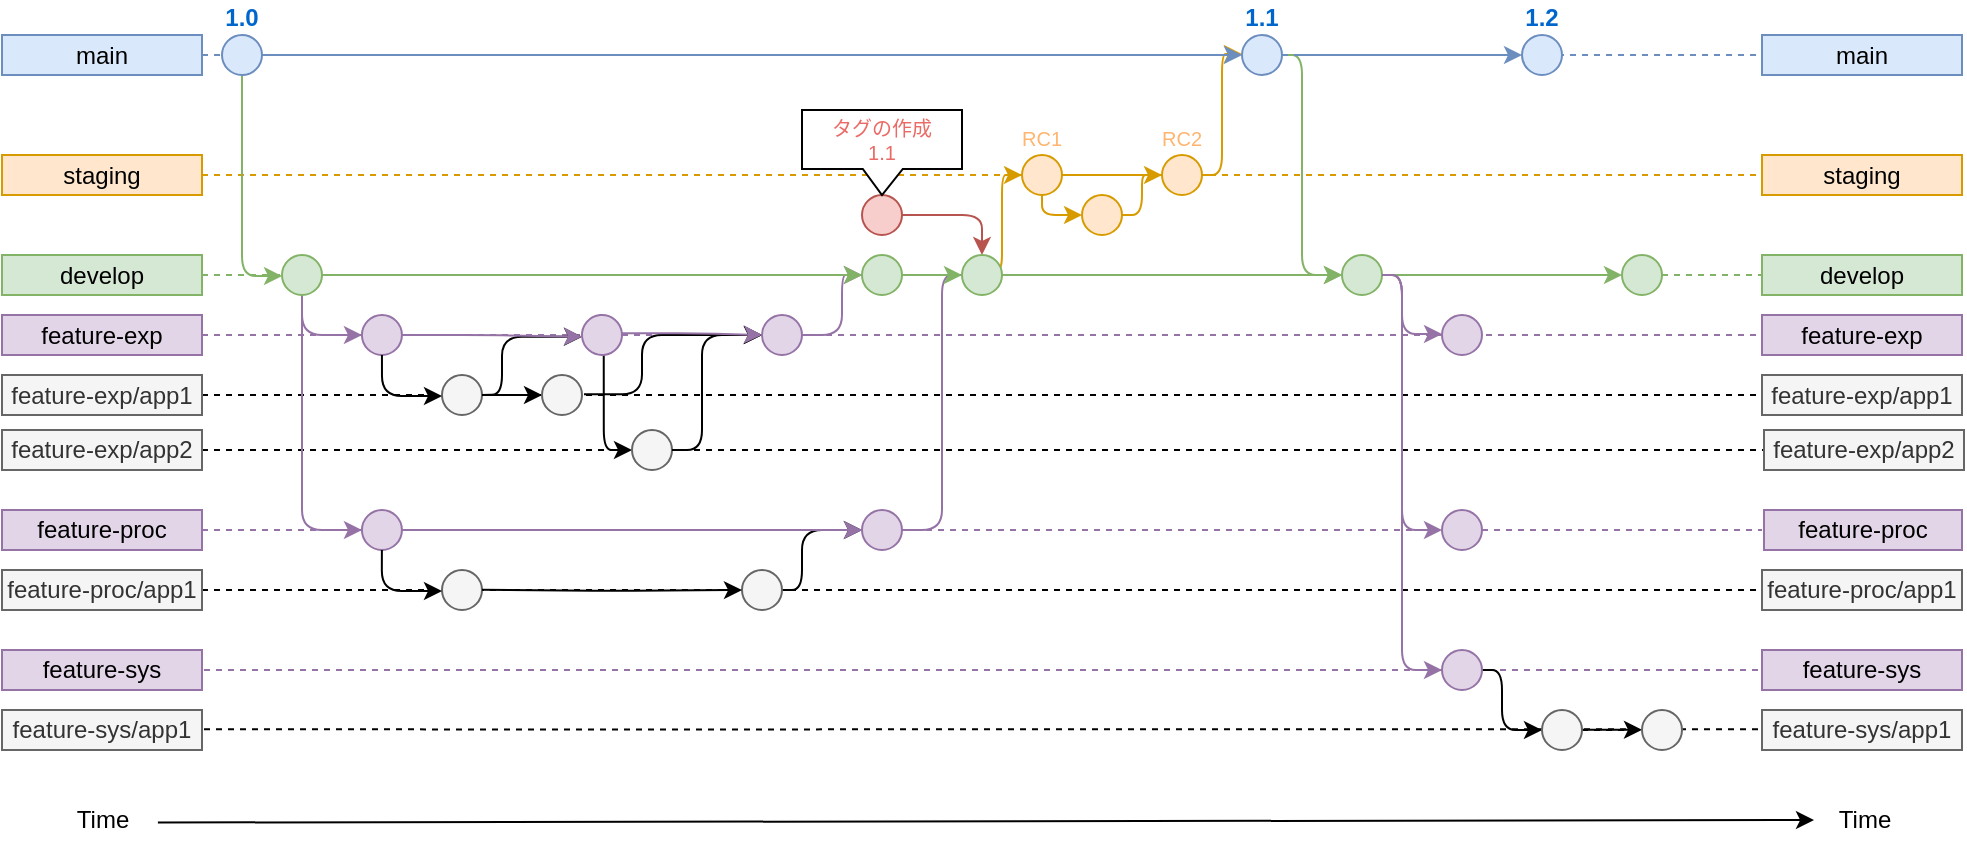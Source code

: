 <mxfile version="20.3.0" type="device" pages="2"><diagram id="yPxyJZ8AM_hMuL3Unpa9" name="gitflow_3features"><mxGraphModel dx="1018" dy="741" grid="1" gridSize="10" guides="1" tooltips="1" connect="1" arrows="1" fold="1" page="1" pageScale="1" pageWidth="850" pageHeight="1100" math="0" shadow="0"><root><mxCell id="0"/><mxCell id="1" parent="0"/><mxCell id="5TTMGsHFa3oW__a4UptB-227" value="" style="edgeStyle=orthogonalEdgeStyle;rounded=1;orthogonalLoop=1;jettySize=auto;html=1;dashed=1;endArrow=none;endFill=0;fontSize=12;fontColor=#FFB570;fillColor=#e1d5e7;strokeColor=#9673a6;exitX=1;exitY=0.5;exitDx=0;exitDy=0;entryX=0;entryY=0.5;entryDx=0;entryDy=0;startArrow=none;" parent="1" source="ceXCAp8NnfyppaB0FCAF-198" target="5TTMGsHFa3oW__a4UptB-178" edge="1"><mxGeometry relative="1" as="geometry"><mxPoint x="210" y="202.5" as="sourcePoint"/><mxPoint x="990.0" y="197.5" as="targetPoint"/><Array as="points"/></mxGeometry></mxCell><mxCell id="5TTMGsHFa3oW__a4UptB-223" value="" style="edgeStyle=orthogonalEdgeStyle;rounded=1;orthogonalLoop=1;jettySize=auto;html=1;dashed=1;endArrow=none;endFill=0;exitX=1;exitY=0.5;exitDx=0;exitDy=0;entryX=0;entryY=0.5;entryDx=0;entryDy=0;startArrow=none;" parent="1" source="5TTMGsHFa3oW__a4UptB-200" target="5TTMGsHFa3oW__a4UptB-203" edge="1"><mxGeometry relative="1" as="geometry"><mxPoint x="210" y="260" as="sourcePoint"/><mxPoint x="991" y="259.65" as="targetPoint"/><Array as="points"/></mxGeometry></mxCell><mxCell id="3" value="" style="endArrow=none;dashed=1;html=1;fillColor=#dae8fc;strokeColor=#6c8ebf;exitX=1;exitY=0.5;exitDx=0;exitDy=0;startArrow=none;" parent="1" source="ceXCAp8NnfyppaB0FCAF-195" target="7" edge="1"><mxGeometry width="50" height="50" relative="1" as="geometry"><mxPoint x="210" y="62.5" as="sourcePoint"/><mxPoint x="890" y="62.5" as="targetPoint"/></mxGeometry></mxCell><mxCell id="5TTMGsHFa3oW__a4UptB-259" value="" style="edgeStyle=orthogonalEdgeStyle;rounded=1;orthogonalLoop=1;jettySize=auto;html=1;dashed=1;endArrow=none;endFill=0;exitX=1;exitY=0.5;exitDx=0;exitDy=0;entryX=0;entryY=0.5;entryDx=0;entryDy=0;" parent="1" edge="1"><mxGeometry relative="1" as="geometry"><mxPoint x="211" y="399.65" as="sourcePoint"/><mxPoint x="991.0" y="399.65" as="targetPoint"/><Array as="points"><mxPoint x="351" y="400.15"/><mxPoint x="986" y="400.15"/></Array></mxGeometry></mxCell><mxCell id="5TTMGsHFa3oW__a4UptB-218" value="" style="edgeStyle=orthogonalEdgeStyle;rounded=1;orthogonalLoop=1;jettySize=auto;html=1;dashed=1;endArrow=none;endFill=0;exitX=1;exitY=0.5;exitDx=0;exitDy=0;entryX=0;entryY=0.5;entryDx=0;entryDy=0;" parent="1" source="5TTMGsHFa3oW__a4UptB-220" target="5TTMGsHFa3oW__a4UptB-222" edge="1"><mxGeometry relative="1" as="geometry"><mxPoint x="210" y="330" as="sourcePoint"/><mxPoint x="990" y="357.5" as="targetPoint"/><Array as="points"><mxPoint x="350" y="330.5"/><mxPoint x="985" y="330.5"/></Array></mxGeometry></mxCell><mxCell id="5TTMGsHFa3oW__a4UptB-183" value="" style="edgeStyle=orthogonalEdgeStyle;rounded=1;orthogonalLoop=1;jettySize=auto;html=1;dashed=1;endArrow=none;endFill=0;fontSize=12;fontColor=#FFB570;fillColor=#e1d5e7;strokeColor=#9673a6;exitX=1;exitY=0.5;exitDx=0;exitDy=0;entryX=0;entryY=0.5;entryDx=0;entryDy=0;" parent="1" source="ceXCAp8NnfyppaB0FCAF-199" target="65" edge="1"><mxGeometry relative="1" as="geometry"><mxPoint x="210" y="300" as="sourcePoint"/><mxPoint x="990" y="172.5" as="targetPoint"/></mxGeometry></mxCell><mxCell id="5TTMGsHFa3oW__a4UptB-224" value="" style="edgeStyle=orthogonalEdgeStyle;rounded=1;orthogonalLoop=1;jettySize=auto;html=1;dashed=1;endArrow=none;endFill=0;fontSize=12;fontColor=#FFB570;fillColor=#e1d5e7;strokeColor=#9673a6;exitX=1;exitY=0.5;exitDx=0;exitDy=0;startArrow=none;" parent="1" source="65" target="168" edge="1"><mxGeometry relative="1" as="geometry"><mxPoint x="425.0" y="300" as="sourcePoint"/><mxPoint x="990" y="300" as="targetPoint"/></mxGeometry></mxCell><mxCell id="5TTMGsHFa3oW__a4UptB-232" style="edgeStyle=orthogonalEdgeStyle;rounded=1;orthogonalLoop=1;jettySize=auto;html=1;exitX=1;exitY=0.5;exitDx=0;exitDy=0;endArrow=classic;endFill=1;fontSize=12;fontColor=#FFB570;entryX=0;entryY=0.5;entryDx=0;entryDy=0;" parent="1" source="5TTMGsHFa3oW__a4UptB-221" target="65" edge="1"><mxGeometry relative="1" as="geometry"><mxPoint x="400" y="329.88" as="sourcePoint"/><mxPoint x="630" y="260" as="targetPoint"/><Array as="points"><mxPoint x="510" y="330"/><mxPoint x="510" y="300"/></Array></mxGeometry></mxCell><mxCell id="5TTMGsHFa3oW__a4UptB-187" value="" style="edgeStyle=orthogonalEdgeStyle;rounded=1;orthogonalLoop=1;jettySize=auto;html=1;dashed=1;endArrow=none;endFill=0;exitX=1;exitY=0.5;exitDx=0;exitDy=0;entryX=0;entryY=0.5;entryDx=0;entryDy=0;" parent="1" source="ceXCAp8NnfyppaB0FCAF-200" target="5TTMGsHFa3oW__a4UptB-198" edge="1"><mxGeometry relative="1" as="geometry"><mxPoint x="210" y="232.5" as="sourcePoint"/><mxPoint x="990" y="260" as="targetPoint"/><Array as="points"><mxPoint x="350" y="233"/><mxPoint x="985" y="233"/></Array></mxGeometry></mxCell><mxCell id="ceXCAp8NnfyppaB0FCAF-203" style="edgeStyle=orthogonalEdgeStyle;rounded=1;orthogonalLoop=1;jettySize=auto;html=1;dashed=1;endArrow=none;endFill=0;fontSize=12;fontColor=#FFB570;fillColor=#e1d5e7;strokeColor=#9673a6;exitX=1;exitY=0.5;exitDx=0;exitDy=0;startArrow=none;" parent="1" source="168" edge="1"><mxGeometry relative="1" as="geometry"><mxPoint x="440" y="182.5" as="sourcePoint"/><mxPoint x="990" y="300" as="targetPoint"/></mxGeometry></mxCell><mxCell id="ceXCAp8NnfyppaB0FCAF-212" style="edgeStyle=orthogonalEdgeStyle;rounded=1;orthogonalLoop=1;jettySize=auto;html=1;dashed=1;endArrow=none;endFill=0;fillColor=#ffe6cc;strokeColor=#d79b00;entryX=0;entryY=0.5;entryDx=0;entryDy=0;exitX=1;exitY=0.5;exitDx=0;exitDy=0;" parent="1" source="ceXCAp8NnfyppaB0FCAF-197" target="42" edge="1"><mxGeometry relative="1" as="geometry"><mxPoint x="1000" y="182.5" as="targetPoint"/><mxPoint x="950" y="182.5" as="sourcePoint"/><Array as="points"><mxPoint x="970" y="123"/><mxPoint x="990" y="123"/></Array></mxGeometry></mxCell><mxCell id="22" style="edgeStyle=orthogonalEdgeStyle;rounded=1;orthogonalLoop=1;jettySize=auto;html=1;endArrow=classic;endFill=1;fillColor=#d5e8d4;strokeColor=#82b366;" parent="1" source="4" target="21" edge="1"><mxGeometry relative="1" as="geometry"><Array as="points"><mxPoint x="230" y="173"/></Array></mxGeometry></mxCell><mxCell id="4" value="1.0" style="ellipse;whiteSpace=wrap;html=1;aspect=fixed;fillColor=#dae8fc;strokeColor=#6c8ebf;fontStyle=1;labelPosition=center;verticalLabelPosition=top;align=center;verticalAlign=bottom;fontColor=#0066CC;" parent="1" vertex="1"><mxGeometry x="220" y="52.5" width="20" height="20" as="geometry"/></mxCell><mxCell id="7" value="main" style="text;html=1;strokeColor=#6c8ebf;fillColor=#dae8fc;align=center;verticalAlign=middle;whiteSpace=wrap;rounded=0;" parent="1" vertex="1"><mxGeometry x="990" y="52.5" width="100" height="20" as="geometry"/></mxCell><mxCell id="ceXCAp8NnfyppaB0FCAF-194" style="edgeStyle=orthogonalEdgeStyle;rounded=1;orthogonalLoop=1;jettySize=auto;html=1;exitX=1;exitY=0.5;exitDx=0;exitDy=0;entryX=0.5;entryY=0;entryDx=0;entryDy=0;startArrow=none;startFill=0;fillColor=#f8cecc;strokeColor=#b85450;" parent="1" source="9" target="5TTMGsHFa3oW__a4UptB-234" edge="1"><mxGeometry relative="1" as="geometry"><mxPoint x="590" y="162.5" as="targetPoint"/><Array as="points"><mxPoint x="600" y="143"/></Array></mxGeometry></mxCell><mxCell id="9" value="&lt;font color=&quot;#ea6b66&quot;&gt;&lt;br&gt;&lt;/font&gt;" style="ellipse;whiteSpace=wrap;html=1;aspect=fixed;fillColor=#f8cecc;strokeColor=#b85450;" parent="1" vertex="1"><mxGeometry x="540" y="132.5" width="20" height="20" as="geometry"/></mxCell><mxCell id="13" value="" style="endArrow=classic;html=1;fillColor=#dae8fc;strokeColor=#6c8ebf;endFill=1;" parent="1" source="6" target="12" edge="1"><mxGeometry width="50" height="50" relative="1" as="geometry"><mxPoint x="220" y="62.5" as="sourcePoint"/><mxPoint x="870" y="62.5" as="targetPoint"/></mxGeometry></mxCell><mxCell id="23" style="edgeStyle=orthogonalEdgeStyle;rounded=1;orthogonalLoop=1;jettySize=auto;html=1;dashed=1;endArrow=none;endFill=0;fillColor=#d5e8d4;strokeColor=#82b366;" parent="1" source="78" target="24" edge="1"><mxGeometry relative="1" as="geometry"><mxPoint x="870" y="172.5" as="targetPoint"/></mxGeometry></mxCell><mxCell id="73" style="edgeStyle=orthogonalEdgeStyle;rounded=1;orthogonalLoop=1;jettySize=auto;html=1;endArrow=classic;endFill=1;fontSize=10;fontColor=#FFB570;fillColor=#e1d5e7;strokeColor=#9673a6;" parent="1" source="21" target="51" edge="1"><mxGeometry relative="1" as="geometry"><Array as="points"><mxPoint x="260" y="182.5"/></Array></mxGeometry></mxCell><mxCell id="172" style="edgeStyle=orthogonalEdgeStyle;rounded=1;orthogonalLoop=1;jettySize=auto;html=1;endArrow=classic;endFill=1;fontSize=12;fontColor=#FFB570;fillColor=#e1d5e7;strokeColor=#9673a6;entryX=0;entryY=0.5;entryDx=0;entryDy=0;" parent="1" source="21" target="63" edge="1"><mxGeometry relative="1" as="geometry"><Array as="points"><mxPoint x="260" y="300"/></Array></mxGeometry></mxCell><mxCell id="21" value="" style="ellipse;whiteSpace=wrap;html=1;aspect=fixed;fillColor=#d5e8d4;strokeColor=#82b366;" parent="1" vertex="1"><mxGeometry x="250" y="162.5" width="20" height="20" as="geometry"/></mxCell><mxCell id="24" value="develop" style="text;html=1;strokeColor=#82b366;fillColor=#d5e8d4;align=center;verticalAlign=middle;whiteSpace=wrap;rounded=0;" parent="1" vertex="1"><mxGeometry x="990" y="162.5" width="100" height="20" as="geometry"/></mxCell><mxCell id="29" value="" style="ellipse;whiteSpace=wrap;html=1;aspect=fixed;fillColor=#d5e8d4;strokeColor=#82b366;" parent="1" vertex="1"><mxGeometry x="540" y="162.5" width="20" height="20" as="geometry"/></mxCell><mxCell id="177" style="edgeStyle=orthogonalEdgeStyle;rounded=1;orthogonalLoop=1;jettySize=auto;html=1;entryX=0;entryY=0.5;entryDx=0;entryDy=0;fillColor=#d5e8d4;strokeColor=#82b366;endArrow=classic;endFill=1;" parent="1" source="6" target="92" edge="1"><mxGeometry relative="1" as="geometry"><Array as="points"><mxPoint x="760" y="62"/><mxPoint x="760" y="172"/></Array></mxGeometry></mxCell><mxCell id="43" style="edgeStyle=orthogonalEdgeStyle;rounded=1;orthogonalLoop=1;jettySize=auto;html=1;endArrow=classic;endFill=1;fontSize=10;fontColor=#FFB570;fillColor=#ffe6cc;strokeColor=#d79b00;startArrow=none;" parent="1" source="160" target="6" edge="1"><mxGeometry relative="1" as="geometry"><Array as="points"><mxPoint x="720" y="123"/><mxPoint x="720" y="62"/></Array></mxGeometry></mxCell><mxCell id="162" style="edgeStyle=orthogonalEdgeStyle;rounded=1;orthogonalLoop=1;jettySize=auto;html=1;endArrow=classic;endFill=1;fontSize=12;fontColor=#FFB570;entryX=0;entryY=0.5;entryDx=0;entryDy=0;fillColor=#ffe6cc;strokeColor=#d79b00;" parent="1" source="36" target="159" edge="1"><mxGeometry relative="1" as="geometry"><Array as="points"><mxPoint x="630" y="143"/></Array></mxGeometry></mxCell><mxCell id="36" value="RC1" style="ellipse;whiteSpace=wrap;html=1;aspect=fixed;fontSize=10;labelPosition=center;verticalLabelPosition=top;align=center;verticalAlign=bottom;fillColor=#ffe6cc;strokeColor=#d79b00;fontColor=#FFB570;" parent="1" vertex="1"><mxGeometry x="620" y="112.5" width="20" height="20" as="geometry"/></mxCell><mxCell id="41" style="edgeStyle=orthogonalEdgeStyle;rounded=1;orthogonalLoop=1;jettySize=auto;html=1;endArrow=classic;endFill=1;fontSize=10;fontColor=#FFB570;fillColor=#ffe6cc;strokeColor=#d79b00;exitX=1;exitY=0.5;exitDx=0;exitDy=0;entryX=0;entryY=0.5;entryDx=0;entryDy=0;" parent="1" target="36" edge="1"><mxGeometry relative="1" as="geometry"><mxPoint x="600.0" y="172.5" as="sourcePoint"/><Array as="points"><mxPoint x="610" y="173"/><mxPoint x="610" y="123"/></Array></mxGeometry></mxCell><mxCell id="42" value="staging" style="text;html=1;strokeColor=#d79b00;fillColor=#ffe6cc;align=center;verticalAlign=middle;whiteSpace=wrap;rounded=0;fontSize=12;" parent="1" vertex="1"><mxGeometry x="990" y="112.5" width="100" height="20" as="geometry"/></mxCell><mxCell id="63" value="" style="ellipse;whiteSpace=wrap;html=1;aspect=fixed;fontSize=10;fillColor=#e1d5e7;strokeColor=#9673a6;" parent="1" vertex="1"><mxGeometry x="289.97" y="290" width="20" height="20" as="geometry"/></mxCell><mxCell id="99" style="edgeStyle=orthogonalEdgeStyle;rounded=1;orthogonalLoop=1;jettySize=auto;html=1;endArrow=none;endFill=0;fontSize=12;fontColor=#FFB570;fillColor=#e1d5e7;strokeColor=#9673a6;startArrow=none;startFill=0;" parent="1" source="65" edge="1"><mxGeometry relative="1" as="geometry"><mxPoint x="530" y="300" as="targetPoint"/></mxGeometry></mxCell><mxCell id="118" style="edgeStyle=orthogonalEdgeStyle;rounded=1;orthogonalLoop=1;jettySize=auto;html=1;exitX=1;exitY=0.5;exitDx=0;exitDy=0;entryX=0;entryY=0.5;entryDx=0;entryDy=0;endArrow=classic;endFill=1;fontSize=12;fontColor=#FFB570;" parent="1" source="69" target="88" edge="1"><mxGeometry relative="1" as="geometry"/></mxCell><mxCell id="69" value="" style="ellipse;whiteSpace=wrap;html=1;aspect=fixed;fontSize=10;fontColor=#333333;fillColor=#f5f5f5;strokeColor=#666666;" parent="1" vertex="1"><mxGeometry x="330" y="222.5" width="20" height="20" as="geometry"/></mxCell><mxCell id="82" style="edgeStyle=orthogonalEdgeStyle;rounded=1;orthogonalLoop=1;jettySize=auto;html=1;endArrow=classic;endFill=1;fillColor=#d5e8d4;strokeColor=#82b366;startArrow=none;" parent="1" source="5TTMGsHFa3oW__a4UptB-234" target="92" edge="1"><mxGeometry relative="1" as="geometry"><mxPoint x="670" y="152.5" as="targetPoint"/><mxPoint x="600" y="172.5" as="sourcePoint"/></mxGeometry></mxCell><mxCell id="166" style="edgeStyle=orthogonalEdgeStyle;rounded=1;orthogonalLoop=1;jettySize=auto;html=1;endArrow=classic;endFill=1;fontSize=12;fontColor=#FFB570;fillColor=#e1d5e7;strokeColor=#9673a6;" parent="1" source="92" target="165" edge="1"><mxGeometry relative="1" as="geometry"><Array as="points"><mxPoint x="810" y="172"/><mxPoint x="810" y="202"/></Array></mxGeometry></mxCell><mxCell id="169" style="edgeStyle=orthogonalEdgeStyle;rounded=1;orthogonalLoop=1;jettySize=auto;html=1;endArrow=classic;endFill=1;fontSize=12;fontColor=#FFB570;fillColor=#e1d5e7;strokeColor=#9673a6;entryX=0;entryY=0.5;entryDx=0;entryDy=0;" parent="1" source="92" target="168" edge="1"><mxGeometry relative="1" as="geometry"><Array as="points"><mxPoint x="810" y="173"/><mxPoint x="810" y="300"/></Array></mxGeometry></mxCell><mxCell id="92" value="" style="ellipse;whiteSpace=wrap;html=1;aspect=fixed;fontSize=10;fillColor=#d5e8d4;strokeColor=#82b366;" parent="1" vertex="1"><mxGeometry x="780" y="162.5" width="20" height="20" as="geometry"/></mxCell><mxCell id="116" style="edgeStyle=orthogonalEdgeStyle;rounded=1;orthogonalLoop=1;jettySize=auto;html=1;endArrow=classic;endFill=1;fontSize=12;fontColor=#FFB570;fillColor=#e1d5e7;strokeColor=#9673a6;" parent="1" source="63" target="65" edge="1"><mxGeometry relative="1" as="geometry"><mxPoint x="329.97" y="192.5" as="sourcePoint"/><mxPoint x="379.97" y="192.5" as="targetPoint"/></mxGeometry></mxCell><mxCell id="78" value="" style="ellipse;whiteSpace=wrap;html=1;aspect=fixed;fontSize=12;fillColor=#d5e8d4;strokeColor=#82b366;" parent="1" vertex="1"><mxGeometry x="920" y="162.5" width="20" height="20" as="geometry"/></mxCell><mxCell id="146" style="edgeStyle=orthogonalEdgeStyle;rounded=1;orthogonalLoop=1;jettySize=auto;html=1;endArrow=classic;endFill=1;fillColor=#d5e8d4;strokeColor=#82b366;" parent="1" source="92" target="78" edge="1"><mxGeometry relative="1" as="geometry"><mxPoint x="930" y="152.5" as="targetPoint"/><mxPoint x="840" y="152.5" as="sourcePoint"/><Array as="points"/></mxGeometry></mxCell><mxCell id="163" style="edgeStyle=orthogonalEdgeStyle;rounded=1;orthogonalLoop=1;jettySize=auto;html=1;entryX=0;entryY=0.5;entryDx=0;entryDy=0;endArrow=classic;endFill=1;fontSize=12;fontColor=#FFB570;fillColor=#ffe6cc;strokeColor=#d79b00;" parent="1" source="159" target="160" edge="1"><mxGeometry relative="1" as="geometry"><Array as="points"><mxPoint x="680" y="143"/></Array></mxGeometry></mxCell><mxCell id="159" value="" style="ellipse;whiteSpace=wrap;html=1;aspect=fixed;fontSize=10;fillColor=#ffe6cc;strokeColor=#d79b00;" parent="1" vertex="1"><mxGeometry x="650" y="132.5" width="20" height="20" as="geometry"/></mxCell><mxCell id="51" value="" style="ellipse;whiteSpace=wrap;html=1;aspect=fixed;fontSize=10;fillColor=#e1d5e7;strokeColor=#9673a6;" parent="1" vertex="1"><mxGeometry x="289.97" y="192.5" width="20" height="20" as="geometry"/></mxCell><mxCell id="ceXCAp8NnfyppaB0FCAF-181" value="" style="endArrow=classic;html=1;rounded=0;exitX=1.059;exitY=0.542;exitDx=0;exitDy=0;exitPerimeter=0;" parent="1" source="ceXCAp8NnfyppaB0FCAF-209" target="ceXCAp8NnfyppaB0FCAF-182" edge="1"><mxGeometry width="50" height="50" relative="1" as="geometry"><mxPoint x="210" y="552.5" as="sourcePoint"/><mxPoint x="990" y="552.5" as="targetPoint"/></mxGeometry></mxCell><mxCell id="ceXCAp8NnfyppaB0FCAF-182" value="Time" style="text;html=1;align=center;verticalAlign=middle;resizable=0;points=[];autosize=1;strokeColor=none;fillColor=none;" parent="1" vertex="1"><mxGeometry x="1016" y="430" width="50" height="30" as="geometry"/></mxCell><mxCell id="ceXCAp8NnfyppaB0FCAF-187" style="edgeStyle=orthogonalEdgeStyle;rounded=1;orthogonalLoop=1;jettySize=auto;html=1;endArrow=classic;endFill=1;fontSize=12;fontColor=#FFB570;entryX=0;entryY=0.5;entryDx=0;entryDy=0;exitX=0.5;exitY=1;exitDx=0;exitDy=0;" parent="1" source="51" target="69" edge="1"><mxGeometry relative="1" as="geometry"><mxPoint x="530" y="210" as="sourcePoint"/><mxPoint x="560" y="250" as="targetPoint"/><Array as="points"><mxPoint x="300" y="233"/><mxPoint x="330" y="233"/></Array></mxGeometry></mxCell><mxCell id="ceXCAp8NnfyppaB0FCAF-195" value="main" style="text;html=1;strokeColor=#6c8ebf;fillColor=#dae8fc;align=center;verticalAlign=middle;whiteSpace=wrap;rounded=0;" parent="1" vertex="1"><mxGeometry x="110" y="52.5" width="100" height="20" as="geometry"/></mxCell><mxCell id="ceXCAp8NnfyppaB0FCAF-196" value="develop" style="text;html=1;strokeColor=#82b366;fillColor=#d5e8d4;align=center;verticalAlign=middle;whiteSpace=wrap;rounded=0;" parent="1" vertex="1"><mxGeometry x="110" y="162.5" width="100" height="20" as="geometry"/></mxCell><mxCell id="ceXCAp8NnfyppaB0FCAF-197" value="staging" style="text;html=1;strokeColor=#d79b00;fillColor=#ffe6cc;align=center;verticalAlign=middle;whiteSpace=wrap;rounded=0;fontSize=12;" parent="1" vertex="1"><mxGeometry x="110" y="112.5" width="100" height="20" as="geometry"/></mxCell><mxCell id="ceXCAp8NnfyppaB0FCAF-198" value="feature-exp" style="text;html=1;strokeColor=#9673a6;fillColor=#e1d5e7;align=center;verticalAlign=middle;whiteSpace=wrap;rounded=0;" parent="1" vertex="1"><mxGeometry x="110" y="192.5" width="100" height="20" as="geometry"/></mxCell><mxCell id="ceXCAp8NnfyppaB0FCAF-199" value="feature-proc" style="text;html=1;strokeColor=#9673a6;fillColor=#e1d5e7;align=center;verticalAlign=middle;whiteSpace=wrap;rounded=0;" parent="1" vertex="1"><mxGeometry x="110" y="290" width="100" height="20" as="geometry"/></mxCell><mxCell id="ceXCAp8NnfyppaB0FCAF-200" value="feature-exp/app1" style="text;html=1;strokeColor=#666666;fillColor=#f5f5f5;align=center;verticalAlign=middle;whiteSpace=wrap;rounded=0;fontColor=#333333;" parent="1" vertex="1"><mxGeometry x="110" y="222.5" width="100" height="20" as="geometry"/></mxCell><mxCell id="ceXCAp8NnfyppaB0FCAF-205" style="edgeStyle=orthogonalEdgeStyle;rounded=1;orthogonalLoop=1;jettySize=auto;html=1;dashed=1;endArrow=none;endFill=0;fillColor=#d5e8d4;strokeColor=#82b366;exitX=1;exitY=0.5;exitDx=0;exitDy=0;entryX=0;entryY=0.5;entryDx=0;entryDy=0;" parent="1" source="ceXCAp8NnfyppaB0FCAF-196" target="21" edge="1"><mxGeometry relative="1" as="geometry"><mxPoint x="346.97" y="182.5" as="targetPoint"/><mxPoint x="280" y="182.5" as="sourcePoint"/></mxGeometry></mxCell><mxCell id="ceXCAp8NnfyppaB0FCAF-208" value="" style="endArrow=classic;html=1;fillColor=#dae8fc;strokeColor=#6c8ebf;endFill=1;startArrow=none;entryX=0;entryY=0.5;entryDx=0;entryDy=0;exitX=1;exitY=0.5;exitDx=0;exitDy=0;" parent="1" source="4" target="6" edge="1"><mxGeometry width="50" height="50" relative="1" as="geometry"><mxPoint x="680" y="60" as="sourcePoint"/><mxPoint x="810.0" y="62.5" as="targetPoint"/><Array as="points"/></mxGeometry></mxCell><mxCell id="ceXCAp8NnfyppaB0FCAF-209" value="Time" style="text;html=1;align=center;verticalAlign=middle;resizable=0;points=[];autosize=1;strokeColor=none;fillColor=none;" parent="1" vertex="1"><mxGeometry x="135" y="430" width="50" height="30" as="geometry"/></mxCell><mxCell id="ceXCAp8NnfyppaB0FCAF-211" value="タグの作成&lt;br style=&quot;font-size: 10px;&quot;&gt;1.1" style="shape=callout;whiteSpace=wrap;html=1;perimeter=calloutPerimeter;fontColor=#EA6B66;position2=0.5;fontSize=10;size=13;position=0.38;" parent="1" vertex="1"><mxGeometry x="510" y="90" width="80" height="42.5" as="geometry"/></mxCell><mxCell id="5TTMGsHFa3oW__a4UptB-177" value="feature-sys" style="text;html=1;strokeColor=#9673a6;fillColor=#e1d5e7;align=center;verticalAlign=middle;whiteSpace=wrap;rounded=0;" parent="1" vertex="1"><mxGeometry x="110" y="360" width="100" height="20" as="geometry"/></mxCell><mxCell id="5TTMGsHFa3oW__a4UptB-178" value="feature-exp" style="text;html=1;strokeColor=#9673a6;fillColor=#e1d5e7;align=center;verticalAlign=middle;whiteSpace=wrap;rounded=0;" parent="1" vertex="1"><mxGeometry x="990" y="192.5" width="100" height="20" as="geometry"/></mxCell><mxCell id="5TTMGsHFa3oW__a4UptB-179" value="feature-proc" style="text;html=1;strokeColor=#9673a6;fillColor=#e1d5e7;align=center;verticalAlign=middle;whiteSpace=wrap;rounded=0;" parent="1" vertex="1"><mxGeometry x="991" y="290" width="99" height="20" as="geometry"/></mxCell><mxCell id="5TTMGsHFa3oW__a4UptB-181" value="feature-sys" style="text;html=1;strokeColor=#9673a6;fillColor=#e1d5e7;align=center;verticalAlign=middle;whiteSpace=wrap;rounded=0;" parent="1" vertex="1"><mxGeometry x="990" y="360" width="100" height="20" as="geometry"/></mxCell><mxCell id="65" value="" style="ellipse;whiteSpace=wrap;html=1;aspect=fixed;fontSize=10;fillColor=#e1d5e7;strokeColor=#9673a6;" parent="1" vertex="1"><mxGeometry x="540" y="290" width="20" height="20" as="geometry"/></mxCell><mxCell id="88" value="" style="ellipse;whiteSpace=wrap;html=1;aspect=fixed;fontSize=10;fontColor=#333333;fillColor=#f5f5f5;strokeColor=#666666;" parent="1" vertex="1"><mxGeometry x="380" y="222.5" width="20" height="20" as="geometry"/></mxCell><mxCell id="5TTMGsHFa3oW__a4UptB-191" style="edgeStyle=orthogonalEdgeStyle;rounded=1;orthogonalLoop=1;jettySize=auto;html=1;exitX=1;exitY=0.5;exitDx=0;exitDy=0;entryX=0;entryY=1;entryDx=0;entryDy=0;endArrow=classic;endFill=1;fontSize=12;fontColor=#FFB570;" parent="1" target="52" edge="1"><mxGeometry relative="1" as="geometry"><mxPoint x="350" y="232.44" as="sourcePoint"/><mxPoint x="380" y="232.44" as="targetPoint"/><Array as="points"><mxPoint x="360" y="232"/><mxPoint x="360" y="203"/></Array></mxGeometry></mxCell><mxCell id="5TTMGsHFa3oW__a4UptB-195" style="edgeStyle=orthogonalEdgeStyle;rounded=1;orthogonalLoop=1;jettySize=auto;html=1;exitX=1;exitY=0.5;exitDx=0;exitDy=0;endArrow=classic;endFill=1;fontSize=12;fontColor=#FFB570;entryX=0;entryY=0.5;entryDx=0;entryDy=0;" parent="1" target="71" edge="1"><mxGeometry relative="1" as="geometry"><mxPoint x="401" y="232.07" as="sourcePoint"/><mxPoint x="490" y="203" as="targetPoint"/><Array as="points"><mxPoint x="430" y="232"/><mxPoint x="430" y="203"/></Array></mxGeometry></mxCell><mxCell id="5TTMGsHFa3oW__a4UptB-197" style="edgeStyle=orthogonalEdgeStyle;rounded=1;orthogonalLoop=1;jettySize=auto;html=1;endArrow=classic;endFill=1;fontSize=10;fontColor=#FFB570;fillColor=#e1d5e7;strokeColor=#9673a6;entryX=0;entryY=1;entryDx=0;entryDy=0;" parent="1" target="52" edge="1"><mxGeometry relative="1" as="geometry"><mxPoint x="309.97" y="202.507" as="sourcePoint"/><mxPoint x="400" y="203" as="targetPoint"/><Array as="points"><mxPoint x="350" y="203"/></Array></mxGeometry></mxCell><mxCell id="5TTMGsHFa3oW__a4UptB-198" value="feature-exp/app1" style="text;html=1;strokeColor=#666666;fillColor=#f5f5f5;align=center;verticalAlign=middle;whiteSpace=wrap;rounded=0;fontColor=#333333;" parent="1" vertex="1"><mxGeometry x="990" y="222.5" width="100" height="20" as="geometry"/></mxCell><mxCell id="5TTMGsHFa3oW__a4UptB-200" value="feature-exp/app2" style="text;html=1;strokeColor=#666666;fillColor=#f5f5f5;align=center;verticalAlign=middle;whiteSpace=wrap;rounded=0;fontColor=#333333;" parent="1" vertex="1"><mxGeometry x="110" y="250" width="100" height="20" as="geometry"/></mxCell><mxCell id="5TTMGsHFa3oW__a4UptB-203" value="feature-exp/app2" style="text;html=1;strokeColor=#666666;fillColor=#f5f5f5;align=center;verticalAlign=middle;whiteSpace=wrap;rounded=0;fontColor=#333333;" parent="1" vertex="1"><mxGeometry x="991" y="250" width="100" height="20" as="geometry"/></mxCell><mxCell id="5TTMGsHFa3oW__a4UptB-210" style="edgeStyle=orthogonalEdgeStyle;rounded=1;orthogonalLoop=1;jettySize=auto;html=1;exitX=1;exitY=1;exitDx=0;exitDy=0;entryX=0;entryY=0.5;entryDx=0;entryDy=0;endArrow=classic;endFill=1;fontSize=12;fontColor=#FFB570;" parent="1" source="52" target="5TTMGsHFa3oW__a4UptB-199" edge="1"><mxGeometry relative="1" as="geometry"><mxPoint x="410.0" y="202.4" as="sourcePoint"/><mxPoint x="440.0" y="202.4" as="targetPoint"/><Array as="points"><mxPoint x="410" y="213"/><mxPoint x="410" y="260"/></Array></mxGeometry></mxCell><mxCell id="5TTMGsHFa3oW__a4UptB-199" value="" style="ellipse;whiteSpace=wrap;html=1;aspect=fixed;fontSize=10;fontColor=#333333;fillColor=#f5f5f5;strokeColor=#666666;" parent="1" vertex="1"><mxGeometry x="425" y="250" width="20" height="20" as="geometry"/></mxCell><mxCell id="5TTMGsHFa3oW__a4UptB-213" style="edgeStyle=orthogonalEdgeStyle;rounded=1;orthogonalLoop=1;jettySize=auto;html=1;exitX=1;exitY=0.5;exitDx=0;exitDy=0;endArrow=classic;endFill=1;fontSize=12;fontColor=#FFB570;entryX=0;entryY=0.5;entryDx=0;entryDy=0;" parent="1" source="5TTMGsHFa3oW__a4UptB-199" target="71" edge="1"><mxGeometry relative="1" as="geometry"><mxPoint x="480.0" y="259.86" as="sourcePoint"/><mxPoint x="510" y="170" as="targetPoint"/><Array as="points"><mxPoint x="460" y="260"/><mxPoint x="460" y="203"/></Array></mxGeometry></mxCell><mxCell id="5TTMGsHFa3oW__a4UptB-219" value="" style="ellipse;whiteSpace=wrap;html=1;aspect=fixed;fontSize=10;fontColor=#333333;fillColor=#f5f5f5;strokeColor=#666666;" parent="1" vertex="1"><mxGeometry x="330" y="320" width="20" height="20" as="geometry"/></mxCell><mxCell id="5TTMGsHFa3oW__a4UptB-220" value="feature-proc/app1" style="text;html=1;strokeColor=#666666;fillColor=#f5f5f5;align=center;verticalAlign=middle;whiteSpace=wrap;rounded=0;fontColor=#333333;" parent="1" vertex="1"><mxGeometry x="110" y="320" width="100" height="20" as="geometry"/></mxCell><mxCell id="5TTMGsHFa3oW__a4UptB-221" value="" style="ellipse;whiteSpace=wrap;html=1;aspect=fixed;fontSize=10;fontColor=#333333;fillColor=#f5f5f5;strokeColor=#666666;" parent="1" vertex="1"><mxGeometry x="480" y="320" width="20" height="20" as="geometry"/></mxCell><mxCell id="5TTMGsHFa3oW__a4UptB-222" value="feature-proc/app1" style="text;html=1;strokeColor=#666666;fillColor=#f5f5f5;align=center;verticalAlign=middle;whiteSpace=wrap;rounded=0;fontColor=#333333;" parent="1" vertex="1"><mxGeometry x="990" y="320" width="100" height="20" as="geometry"/></mxCell><mxCell id="168" value="" style="ellipse;whiteSpace=wrap;html=1;aspect=fixed;fontSize=12;fillColor=#e1d5e7;strokeColor=#9673a6;" parent="1" vertex="1"><mxGeometry x="830" y="290" width="20" height="20" as="geometry"/></mxCell><mxCell id="160" value="RC2" style="ellipse;whiteSpace=wrap;html=1;aspect=fixed;fontSize=10;fillColor=#ffe6cc;strokeColor=#d79b00;labelPosition=center;verticalLabelPosition=top;align=center;verticalAlign=bottom;fontColor=#FFB570;" parent="1" vertex="1"><mxGeometry x="690" y="112.5" width="20" height="20" as="geometry"/></mxCell><mxCell id="5TTMGsHFa3oW__a4UptB-225" value="" style="edgeStyle=orthogonalEdgeStyle;rounded=1;orthogonalLoop=1;jettySize=auto;html=1;endArrow=none;endFill=1;fontSize=10;fontColor=#FFB570;fillColor=#ffe6cc;strokeColor=#d79b00;" parent="1" source="36" target="160" edge="1"><mxGeometry relative="1" as="geometry"><Array as="points"/><mxPoint x="670.0" y="122.517" as="sourcePoint"/><mxPoint x="810.013" y="62.0" as="targetPoint"/></mxGeometry></mxCell><mxCell id="52" value="" style="ellipse;whiteSpace=wrap;html=1;aspect=fixed;fontSize=10;fillColor=#e1d5e7;strokeColor=#9673a6;rotation=40;" parent="1" vertex="1"><mxGeometry x="400" y="192.5" width="20" height="20" as="geometry"/></mxCell><mxCell id="5TTMGsHFa3oW__a4UptB-230" style="edgeStyle=orthogonalEdgeStyle;rounded=1;orthogonalLoop=1;jettySize=auto;html=1;endArrow=classic;endFill=1;fontSize=12;fontColor=#FFB570;entryX=0;entryY=0.5;entryDx=0;entryDy=0;exitX=0.5;exitY=1;exitDx=0;exitDy=0;" parent="1" edge="1"><mxGeometry relative="1" as="geometry"><mxPoint x="299.94" y="310" as="sourcePoint"/><mxPoint x="329.97" y="330" as="targetPoint"/><Array as="points"><mxPoint x="299.97" y="330.5"/><mxPoint x="329.97" y="330.5"/></Array></mxGeometry></mxCell><mxCell id="5TTMGsHFa3oW__a4UptB-231" style="edgeStyle=orthogonalEdgeStyle;rounded=1;orthogonalLoop=1;jettySize=auto;html=1;exitX=1;exitY=0.5;exitDx=0;exitDy=0;entryX=0;entryY=0.5;entryDx=0;entryDy=0;endArrow=classic;endFill=1;fontSize=12;fontColor=#FFB570;" parent="1" target="5TTMGsHFa3oW__a4UptB-221" edge="1"><mxGeometry relative="1" as="geometry"><mxPoint x="350" y="329.88" as="sourcePoint"/><mxPoint x="380" y="329.88" as="targetPoint"/></mxGeometry></mxCell><mxCell id="5TTMGsHFa3oW__a4UptB-233" style="edgeStyle=orthogonalEdgeStyle;rounded=1;orthogonalLoop=1;jettySize=auto;html=1;endArrow=none;endFill=0;fontSize=12;fontColor=#FFB570;fillColor=#e1d5e7;strokeColor=#9673a6;entryX=0;entryY=0.5;entryDx=0;entryDy=0;exitX=1;exitY=0.5;exitDx=0;exitDy=0;" parent="1" source="65" target="5TTMGsHFa3oW__a4UptB-234" edge="1"><mxGeometry relative="1" as="geometry"><mxPoint x="580.0" y="172.5" as="targetPoint"/><Array as="points"><mxPoint x="580" y="300"/><mxPoint x="580" y="173"/></Array><mxPoint x="570" y="300" as="sourcePoint"/></mxGeometry></mxCell><mxCell id="5TTMGsHFa3oW__a4UptB-234" value="" style="ellipse;whiteSpace=wrap;html=1;aspect=fixed;fontSize=10;fillColor=#d5e8d4;strokeColor=#82b366;" parent="1" vertex="1"><mxGeometry x="590" y="162.5" width="20" height="20" as="geometry"/></mxCell><mxCell id="5TTMGsHFa3oW__a4UptB-236" value="" style="edgeStyle=orthogonalEdgeStyle;rounded=1;orthogonalLoop=1;jettySize=auto;html=1;endArrow=classic;endFill=1;fillColor=#d5e8d4;strokeColor=#82b366;entryX=0;entryY=0.5;entryDx=0;entryDy=0;exitX=1;exitY=0.5;exitDx=0;exitDy=0;" parent="1" source="29" edge="1"><mxGeometry relative="1" as="geometry"><mxPoint x="590.0" y="172.5" as="targetPoint"/><mxPoint x="570.0" y="172.5" as="sourcePoint"/></mxGeometry></mxCell><mxCell id="6" value="1.1" style="ellipse;whiteSpace=wrap;html=1;aspect=fixed;fillColor=#dae8fc;strokeColor=#6c8ebf;fontStyle=1;labelPosition=center;verticalLabelPosition=top;align=center;verticalAlign=bottom;fontColor=#0066CC;" parent="1" vertex="1"><mxGeometry x="730" y="52.5" width="20" height="20" as="geometry"/></mxCell><mxCell id="5TTMGsHFa3oW__a4UptB-239" value="" style="edgeStyle=orthogonalEdgeStyle;rounded=1;orthogonalLoop=1;jettySize=auto;html=1;dashed=1;endArrow=none;endFill=0;fontSize=12;fontColor=#FFB570;fillColor=#e1d5e7;strokeColor=#9673a6;" parent="1" edge="1"><mxGeometry relative="1" as="geometry"><mxPoint x="211" y="370" as="sourcePoint"/><mxPoint x="991" y="370" as="targetPoint"/><Array as="points"><mxPoint x="800" y="370"/><mxPoint x="800" y="370"/></Array></mxGeometry></mxCell><mxCell id="5TTMGsHFa3oW__a4UptB-242" value="feature-sys/app1" style="text;html=1;strokeColor=#666666;fillColor=#f5f5f5;align=center;verticalAlign=middle;whiteSpace=wrap;rounded=0;fontColor=#333333;" parent="1" vertex="1"><mxGeometry x="110" y="390" width="100" height="20" as="geometry"/></mxCell><mxCell id="5TTMGsHFa3oW__a4UptB-244" value="feature-sys/app1" style="text;html=1;strokeColor=#666666;fillColor=#f5f5f5;align=center;verticalAlign=middle;whiteSpace=wrap;rounded=0;fontColor=#333333;" parent="1" vertex="1"><mxGeometry x="990" y="390" width="100" height="20" as="geometry"/></mxCell><mxCell id="5TTMGsHFa3oW__a4UptB-245" style="edgeStyle=orthogonalEdgeStyle;rounded=1;orthogonalLoop=1;jettySize=auto;html=1;endArrow=classic;endFill=1;fontSize=12;fontColor=#FFB570;entryX=0;entryY=0.5;entryDx=0;entryDy=0;exitX=1;exitY=0.5;exitDx=0;exitDy=0;" parent="1" source="5TTMGsHFa3oW__a4UptB-251" edge="1"><mxGeometry relative="1" as="geometry"><mxPoint x="869.97" y="380" as="sourcePoint"/><mxPoint x="880.0" y="400" as="targetPoint"/><Array as="points"><mxPoint x="860" y="370"/><mxPoint x="860" y="400"/></Array></mxGeometry></mxCell><mxCell id="165" value="" style="ellipse;whiteSpace=wrap;html=1;aspect=fixed;fontSize=12;fillColor=#e1d5e7;strokeColor=#9673a6;" parent="1" vertex="1"><mxGeometry x="830" y="192.5" width="20" height="20" as="geometry"/></mxCell><mxCell id="5TTMGsHFa3oW__a4UptB-249" value="" style="edgeStyle=orthogonalEdgeStyle;rounded=1;orthogonalLoop=1;jettySize=auto;html=1;dashed=1;endArrow=none;endFill=0;exitX=1;exitY=0.5;exitDx=0;exitDy=0;entryX=0;entryY=0.5;entryDx=0;entryDy=0;startArrow=none;" parent="1" target="5TTMGsHFa3oW__a4UptB-248" edge="1"><mxGeometry relative="1" as="geometry"><mxPoint x="900.0" y="400" as="sourcePoint"/><mxPoint x="990" y="400" as="targetPoint"/><Array as="points"/></mxGeometry></mxCell><mxCell id="5TTMGsHFa3oW__a4UptB-250" style="edgeStyle=orthogonalEdgeStyle;rounded=1;orthogonalLoop=1;jettySize=auto;html=1;endArrow=classic;endFill=1;fontSize=12;fontColor=#FFB570;fillColor=#e1d5e7;strokeColor=#9673a6;entryX=0;entryY=0.5;entryDx=0;entryDy=0;exitX=1;exitY=0.5;exitDx=0;exitDy=0;" parent="1" source="92" target="5TTMGsHFa3oW__a4UptB-251" edge="1"><mxGeometry relative="1" as="geometry"><Array as="points"><mxPoint x="810" y="173"/><mxPoint x="810" y="370"/></Array><mxPoint x="800.0" y="242.526" as="sourcePoint"/></mxGeometry></mxCell><mxCell id="5TTMGsHFa3oW__a4UptB-251" value="" style="ellipse;whiteSpace=wrap;html=1;aspect=fixed;fontSize=12;fillColor=#e1d5e7;strokeColor=#9673a6;" parent="1" vertex="1"><mxGeometry x="830" y="360" width="20" height="20" as="geometry"/></mxCell><mxCell id="5TTMGsHFa3oW__a4UptB-255" style="edgeStyle=orthogonalEdgeStyle;rounded=1;orthogonalLoop=1;jettySize=auto;html=1;endArrow=classic;endFill=1;fontSize=12;fontColor=#FFB570;exitX=1;exitY=0.5;exitDx=0;exitDy=0;" parent="1" edge="1"><mxGeometry relative="1" as="geometry"><mxPoint x="900.0" y="399.9" as="sourcePoint"/><mxPoint x="930" y="399.9" as="targetPoint"/><Array as="points"><mxPoint x="930" y="399.9"/></Array></mxGeometry></mxCell><mxCell id="5TTMGsHFa3oW__a4UptB-248" value="" style="ellipse;whiteSpace=wrap;html=1;aspect=fixed;fontSize=10;fontColor=#333333;fillColor=#f5f5f5;strokeColor=#666666;" parent="1" vertex="1"><mxGeometry x="930" y="390" width="20" height="20" as="geometry"/></mxCell><mxCell id="5TTMGsHFa3oW__a4UptB-258" value="" style="ellipse;whiteSpace=wrap;html=1;aspect=fixed;fontSize=10;fontColor=#333333;fillColor=#f5f5f5;strokeColor=#666666;" parent="1" vertex="1"><mxGeometry x="880" y="390" width="20" height="20" as="geometry"/></mxCell><mxCell id="12" value="1.2" style="ellipse;whiteSpace=wrap;html=1;aspect=fixed;fillColor=#dae8fc;strokeColor=#6c8ebf;fontStyle=1;labelPosition=center;verticalLabelPosition=top;align=center;verticalAlign=bottom;fontColor=#0066CC;" parent="1" vertex="1"><mxGeometry x="870" y="52.5" width="20" height="20" as="geometry"/></mxCell><mxCell id="5TTMGsHFa3oW__a4UptB-260" value="" style="endArrow=none;dashed=1;html=1;fillColor=#dae8fc;strokeColor=#6c8ebf;exitX=1;exitY=0.5;exitDx=0;exitDy=0;startArrow=none;" parent="1" source="6" target="12" edge="1"><mxGeometry width="50" height="50" relative="1" as="geometry"><mxPoint x="750.0" y="62.5" as="sourcePoint"/><mxPoint x="990.0" y="62.5" as="targetPoint"/></mxGeometry></mxCell><mxCell id="71" value="" style="ellipse;whiteSpace=wrap;html=1;aspect=fixed;fontSize=10;fillColor=#e1d5e7;strokeColor=#9673a6;" parent="1" vertex="1"><mxGeometry x="490" y="192.5" width="20" height="20" as="geometry"/></mxCell><mxCell id="Q2T8iB5sKWycAulAxjvS-180" style="edgeStyle=orthogonalEdgeStyle;rounded=1;orthogonalLoop=1;jettySize=auto;html=1;endArrow=classic;endFill=1;fontSize=10;fontColor=#FFB570;fillColor=#e1d5e7;strokeColor=#9673a6;entryX=0;entryY=0.5;entryDx=0;entryDy=0;exitX=1;exitY=0;exitDx=0;exitDy=0;" parent="1" source="52" target="71" edge="1"><mxGeometry relative="1" as="geometry"><mxPoint x="410.0" y="202.597" as="sourcePoint"/><mxPoint x="490" y="202" as="targetPoint"/><Array as="points"><mxPoint x="457" y="202"/></Array></mxGeometry></mxCell><mxCell id="Q2T8iB5sKWycAulAxjvS-182" style="edgeStyle=orthogonalEdgeStyle;rounded=1;orthogonalLoop=1;jettySize=auto;html=1;endArrow=classic;endFill=1;fontSize=10;fontColor=#FFB570;fillColor=#e1d5e7;strokeColor=#9673a6;entryX=0;entryY=0.5;entryDx=0;entryDy=0;exitX=1;exitY=0.5;exitDx=0;exitDy=0;" parent="1" source="71" target="29" edge="1"><mxGeometry relative="1" as="geometry"><mxPoint x="520.0" y="202.597" as="sourcePoint"/><mxPoint x="600.0" y="202.5" as="targetPoint"/><Array as="points"/></mxGeometry></mxCell><mxCell id="Q2T8iB5sKWycAulAxjvS-184" style="edgeStyle=orthogonalEdgeStyle;rounded=1;orthogonalLoop=1;jettySize=auto;html=1;endArrow=classic;endFill=1;fillColor=#d5e8d4;strokeColor=#82b366;exitX=1;exitY=0.5;exitDx=0;exitDy=0;" parent="1" edge="1" source="21"><mxGeometry relative="1" as="geometry"><mxPoint x="540" y="172.5" as="targetPoint"/><mxPoint x="400" y="172.5" as="sourcePoint"/></mxGeometry></mxCell></root></mxGraphModel></diagram><diagram name="gitflow_feature" id="fyACGDREfCkcFzf1VRiN"><mxGraphModel dx="970" dy="706" grid="1" gridSize="10" guides="1" tooltips="1" connect="1" arrows="1" fold="1" page="1" pageScale="1" pageWidth="850" pageHeight="1100" math="0" shadow="0"><root><mxCell id="TxBz5s-EJ8H7YbI3-1B3-0"/><mxCell id="TxBz5s-EJ8H7YbI3-1B3-1" parent="TxBz5s-EJ8H7YbI3-1B3-0"/><mxCell id="TxBz5s-EJ8H7YbI3-1B3-2" value="" style="edgeStyle=orthogonalEdgeStyle;rounded=1;orthogonalLoop=1;jettySize=auto;html=1;dashed=1;endArrow=none;endFill=0;fontSize=12;fontColor=#FFB570;fillColor=#e1d5e7;strokeColor=#9673a6;exitX=1;exitY=0.5;exitDx=0;exitDy=0;entryX=0;entryY=0.5;entryDx=0;entryDy=0;startArrow=none;" edge="1" parent="TxBz5s-EJ8H7YbI3-1B3-1" source="TxBz5s-EJ8H7YbI3-1B3-51"><mxGeometry relative="1" as="geometry"><mxPoint x="210" y="202.5" as="sourcePoint"/><mxPoint x="990" y="202.5" as="targetPoint"/><Array as="points"/></mxGeometry></mxCell><mxCell id="TxBz5s-EJ8H7YbI3-1B3-3" value="" style="edgeStyle=orthogonalEdgeStyle;rounded=1;orthogonalLoop=1;jettySize=auto;html=1;dashed=1;endArrow=none;endFill=0;exitX=1;exitY=0.5;exitDx=0;exitDy=0;entryX=0;entryY=0.5;entryDx=0;entryDy=0;startArrow=none;" edge="1" parent="TxBz5s-EJ8H7YbI3-1B3-1" source="TxBz5s-EJ8H7YbI3-1B3-68"><mxGeometry relative="1" as="geometry"><mxPoint x="210" y="260" as="sourcePoint"/><mxPoint x="991" y="260" as="targetPoint"/><Array as="points"/></mxGeometry></mxCell><mxCell id="TxBz5s-EJ8H7YbI3-1B3-4" value="" style="endArrow=none;dashed=1;html=1;fillColor=#dae8fc;strokeColor=#6c8ebf;exitX=1;exitY=0.5;exitDx=0;exitDy=0;startArrow=none;" edge="1" parent="TxBz5s-EJ8H7YbI3-1B3-1" source="TxBz5s-EJ8H7YbI3-1B3-48" target="TxBz5s-EJ8H7YbI3-1B3-15"><mxGeometry width="50" height="50" relative="1" as="geometry"><mxPoint x="210" y="62.5" as="sourcePoint"/><mxPoint x="890" y="62.5" as="targetPoint"/></mxGeometry></mxCell><mxCell id="TxBz5s-EJ8H7YbI3-1B3-6" value="" style="edgeStyle=orthogonalEdgeStyle;rounded=1;orthogonalLoop=1;jettySize=auto;html=1;dashed=1;endArrow=none;endFill=0;exitX=1;exitY=0.5;exitDx=0;exitDy=0;entryX=0;entryY=0.5;entryDx=0;entryDy=0;startArrow=none;" edge="1" parent="TxBz5s-EJ8H7YbI3-1B3-1" source="TxBz5s-EJ8H7YbI3-1B3-75" target="I4xjfH6gyZv9akiJOc7K-4"><mxGeometry relative="1" as="geometry"><mxPoint x="210" y="330" as="sourcePoint"/><mxPoint x="990" y="330" as="targetPoint"/><Array as="points"/></mxGeometry></mxCell><mxCell id="TxBz5s-EJ8H7YbI3-1B3-9" style="edgeStyle=orthogonalEdgeStyle;rounded=1;orthogonalLoop=1;jettySize=auto;html=1;exitX=1;exitY=0.5;exitDx=0;exitDy=0;endArrow=classic;endFill=1;fontSize=12;fontColor=#FFB570;entryX=0;entryY=0.5;entryDx=0;entryDy=0;" edge="1" parent="TxBz5s-EJ8H7YbI3-1B3-1" source="TxBz5s-EJ8H7YbI3-1B3-75" target="TxBz5s-EJ8H7YbI3-1B3-100"><mxGeometry relative="1" as="geometry"><mxPoint x="400" y="289.88" as="sourcePoint"/><mxPoint x="540" y="260" as="targetPoint"/><Array as="points"><mxPoint x="470" y="290"/><mxPoint x="470" y="203"/></Array></mxGeometry></mxCell><mxCell id="TxBz5s-EJ8H7YbI3-1B3-10" value="" style="edgeStyle=orthogonalEdgeStyle;rounded=1;orthogonalLoop=1;jettySize=auto;html=1;dashed=1;endArrow=none;endFill=0;exitX=1;exitY=0.5;exitDx=0;exitDy=0;entryX=0;entryY=0.5;entryDx=0;entryDy=0;" edge="1" parent="TxBz5s-EJ8H7YbI3-1B3-1" source="TxBz5s-EJ8H7YbI3-1B3-53"><mxGeometry relative="1" as="geometry"><mxPoint x="210" y="232.5" as="sourcePoint"/><mxPoint x="990" y="232.5" as="targetPoint"/><Array as="points"><mxPoint x="350" y="233"/><mxPoint x="985" y="233"/></Array></mxGeometry></mxCell><mxCell id="TxBz5s-EJ8H7YbI3-1B3-12" style="edgeStyle=orthogonalEdgeStyle;rounded=1;orthogonalLoop=1;jettySize=auto;html=1;dashed=1;endArrow=none;endFill=0;fillColor=#ffe6cc;strokeColor=#d79b00;entryX=0;entryY=0.5;entryDx=0;entryDy=0;exitX=1;exitY=0.5;exitDx=0;exitDy=0;" edge="1" parent="TxBz5s-EJ8H7YbI3-1B3-1" source="TxBz5s-EJ8H7YbI3-1B3-50" target="TxBz5s-EJ8H7YbI3-1B3-30"><mxGeometry relative="1" as="geometry"><mxPoint x="1000" y="182.5" as="targetPoint"/><mxPoint x="950" y="182.5" as="sourcePoint"/><Array as="points"><mxPoint x="970" y="123"/><mxPoint x="990" y="123"/></Array></mxGeometry></mxCell><mxCell id="TxBz5s-EJ8H7YbI3-1B3-13" style="edgeStyle=orthogonalEdgeStyle;rounded=1;orthogonalLoop=1;jettySize=auto;html=1;endArrow=classic;endFill=1;fillColor=#d5e8d4;strokeColor=#82b366;" edge="1" parent="TxBz5s-EJ8H7YbI3-1B3-1" source="TxBz5s-EJ8H7YbI3-1B3-14" target="TxBz5s-EJ8H7YbI3-1B3-22"><mxGeometry relative="1" as="geometry"><Array as="points"><mxPoint x="230" y="173"/></Array></mxGeometry></mxCell><mxCell id="TxBz5s-EJ8H7YbI3-1B3-14" value="1.0" style="ellipse;whiteSpace=wrap;html=1;aspect=fixed;fillColor=#dae8fc;strokeColor=#6c8ebf;fontStyle=1;labelPosition=center;verticalLabelPosition=top;align=center;verticalAlign=bottom;fontColor=#0066CC;" vertex="1" parent="TxBz5s-EJ8H7YbI3-1B3-1"><mxGeometry x="220" y="52.5" width="20" height="20" as="geometry"/></mxCell><mxCell id="TxBz5s-EJ8H7YbI3-1B3-15" value="main" style="text;html=1;strokeColor=#6c8ebf;fillColor=#dae8fc;align=center;verticalAlign=middle;whiteSpace=wrap;rounded=0;" vertex="1" parent="TxBz5s-EJ8H7YbI3-1B3-1"><mxGeometry x="990" y="52.5" width="100" height="20" as="geometry"/></mxCell><mxCell id="TxBz5s-EJ8H7YbI3-1B3-16" style="edgeStyle=orthogonalEdgeStyle;rounded=1;orthogonalLoop=1;jettySize=auto;html=1;exitX=1;exitY=0.5;exitDx=0;exitDy=0;entryX=0.5;entryY=0;entryDx=0;entryDy=0;startArrow=none;startFill=0;fillColor=#f8cecc;strokeColor=#b85450;" edge="1" parent="TxBz5s-EJ8H7YbI3-1B3-1" source="TxBz5s-EJ8H7YbI3-1B3-17" target="TxBz5s-EJ8H7YbI3-1B3-84"><mxGeometry relative="1" as="geometry"><mxPoint x="590" y="162.5" as="targetPoint"/><Array as="points"><mxPoint x="600" y="143"/></Array></mxGeometry></mxCell><mxCell id="TxBz5s-EJ8H7YbI3-1B3-17" value="&lt;font color=&quot;#ea6b66&quot;&gt;&lt;br&gt;&lt;/font&gt;" style="ellipse;whiteSpace=wrap;html=1;aspect=fixed;fillColor=#f8cecc;strokeColor=#b85450;" vertex="1" parent="TxBz5s-EJ8H7YbI3-1B3-1"><mxGeometry x="540" y="132.5" width="20" height="20" as="geometry"/></mxCell><mxCell id="TxBz5s-EJ8H7YbI3-1B3-18" value="" style="endArrow=classic;html=1;fillColor=#dae8fc;strokeColor=#6c8ebf;endFill=1;" edge="1" parent="TxBz5s-EJ8H7YbI3-1B3-1" source="TxBz5s-EJ8H7YbI3-1B3-86" target="TxBz5s-EJ8H7YbI3-1B3-98"><mxGeometry width="50" height="50" relative="1" as="geometry"><mxPoint x="220" y="62.5" as="sourcePoint"/><mxPoint x="870" y="62.5" as="targetPoint"/></mxGeometry></mxCell><mxCell id="TxBz5s-EJ8H7YbI3-1B3-19" style="edgeStyle=orthogonalEdgeStyle;rounded=1;orthogonalLoop=1;jettySize=auto;html=1;dashed=1;endArrow=none;endFill=0;fillColor=#d5e8d4;strokeColor=#82b366;" edge="1" parent="TxBz5s-EJ8H7YbI3-1B3-1" source="TxBz5s-EJ8H7YbI3-1B3-40" target="TxBz5s-EJ8H7YbI3-1B3-23"><mxGeometry relative="1" as="geometry"><mxPoint x="870" y="172.5" as="targetPoint"/></mxGeometry></mxCell><mxCell id="TxBz5s-EJ8H7YbI3-1B3-20" style="edgeStyle=orthogonalEdgeStyle;rounded=1;orthogonalLoop=1;jettySize=auto;html=1;endArrow=classic;endFill=1;fontSize=10;fontColor=#FFB570;fillColor=#e1d5e7;strokeColor=#9673a6;" edge="1" parent="TxBz5s-EJ8H7YbI3-1B3-1" source="TxBz5s-EJ8H7YbI3-1B3-22" target="TxBz5s-EJ8H7YbI3-1B3-44"><mxGeometry relative="1" as="geometry"><Array as="points"><mxPoint x="260" y="182.5"/></Array></mxGeometry></mxCell><mxCell id="TxBz5s-EJ8H7YbI3-1B3-22" value="" style="ellipse;whiteSpace=wrap;html=1;aspect=fixed;fillColor=#d5e8d4;strokeColor=#82b366;" vertex="1" parent="TxBz5s-EJ8H7YbI3-1B3-1"><mxGeometry x="250" y="162.5" width="20" height="20" as="geometry"/></mxCell><mxCell id="TxBz5s-EJ8H7YbI3-1B3-23" value="develop" style="text;html=1;strokeColor=#82b366;fillColor=#d5e8d4;align=center;verticalAlign=middle;whiteSpace=wrap;rounded=0;" vertex="1" parent="TxBz5s-EJ8H7YbI3-1B3-1"><mxGeometry x="990" y="162.5" width="100" height="20" as="geometry"/></mxCell><mxCell id="TxBz5s-EJ8H7YbI3-1B3-24" value="" style="ellipse;whiteSpace=wrap;html=1;aspect=fixed;fillColor=#d5e8d4;strokeColor=#82b366;" vertex="1" parent="TxBz5s-EJ8H7YbI3-1B3-1"><mxGeometry x="540" y="162.5" width="20" height="20" as="geometry"/></mxCell><mxCell id="TxBz5s-EJ8H7YbI3-1B3-25" style="edgeStyle=orthogonalEdgeStyle;rounded=1;orthogonalLoop=1;jettySize=auto;html=1;entryX=0;entryY=0.5;entryDx=0;entryDy=0;fillColor=#d5e8d4;strokeColor=#82b366;endArrow=classic;endFill=1;" edge="1" parent="TxBz5s-EJ8H7YbI3-1B3-1" source="TxBz5s-EJ8H7YbI3-1B3-86" target="TxBz5s-EJ8H7YbI3-1B3-38"><mxGeometry relative="1" as="geometry"><Array as="points"><mxPoint x="760" y="62"/><mxPoint x="760" y="172"/></Array></mxGeometry></mxCell><mxCell id="TxBz5s-EJ8H7YbI3-1B3-26" style="edgeStyle=orthogonalEdgeStyle;rounded=1;orthogonalLoop=1;jettySize=auto;html=1;endArrow=classic;endFill=1;fontSize=10;fontColor=#FFB570;fillColor=#ffe6cc;strokeColor=#d79b00;startArrow=none;" edge="1" parent="TxBz5s-EJ8H7YbI3-1B3-1" source="TxBz5s-EJ8H7YbI3-1B3-78" target="TxBz5s-EJ8H7YbI3-1B3-86"><mxGeometry relative="1" as="geometry"><Array as="points"><mxPoint x="720" y="123"/><mxPoint x="720" y="62"/></Array></mxGeometry></mxCell><mxCell id="TxBz5s-EJ8H7YbI3-1B3-27" style="edgeStyle=orthogonalEdgeStyle;rounded=1;orthogonalLoop=1;jettySize=auto;html=1;endArrow=classic;endFill=1;fontSize=12;fontColor=#FFB570;entryX=0;entryY=0.5;entryDx=0;entryDy=0;fillColor=#ffe6cc;strokeColor=#d79b00;" edge="1" parent="TxBz5s-EJ8H7YbI3-1B3-1" source="TxBz5s-EJ8H7YbI3-1B3-28" target="TxBz5s-EJ8H7YbI3-1B3-43"><mxGeometry relative="1" as="geometry"><Array as="points"><mxPoint x="630" y="143"/></Array></mxGeometry></mxCell><mxCell id="TxBz5s-EJ8H7YbI3-1B3-28" value="RC1" style="ellipse;whiteSpace=wrap;html=1;aspect=fixed;fontSize=10;labelPosition=center;verticalLabelPosition=top;align=center;verticalAlign=bottom;fillColor=#ffe6cc;strokeColor=#d79b00;fontColor=#FFB570;" vertex="1" parent="TxBz5s-EJ8H7YbI3-1B3-1"><mxGeometry x="620" y="112.5" width="20" height="20" as="geometry"/></mxCell><mxCell id="TxBz5s-EJ8H7YbI3-1B3-29" style="edgeStyle=orthogonalEdgeStyle;rounded=1;orthogonalLoop=1;jettySize=auto;html=1;endArrow=classic;endFill=1;fontSize=10;fontColor=#FFB570;fillColor=#ffe6cc;strokeColor=#d79b00;exitX=1;exitY=0.5;exitDx=0;exitDy=0;entryX=0;entryY=0.5;entryDx=0;entryDy=0;" edge="1" parent="TxBz5s-EJ8H7YbI3-1B3-1" target="TxBz5s-EJ8H7YbI3-1B3-28"><mxGeometry relative="1" as="geometry"><mxPoint x="600.0" y="172.5" as="sourcePoint"/><Array as="points"><mxPoint x="610" y="173"/><mxPoint x="610" y="123"/></Array></mxGeometry></mxCell><mxCell id="TxBz5s-EJ8H7YbI3-1B3-30" value="staging" style="text;html=1;strokeColor=#d79b00;fillColor=#ffe6cc;align=center;verticalAlign=middle;whiteSpace=wrap;rounded=0;fontSize=12;" vertex="1" parent="TxBz5s-EJ8H7YbI3-1B3-1"><mxGeometry x="990" y="112.5" width="100" height="20" as="geometry"/></mxCell><mxCell id="TxBz5s-EJ8H7YbI3-1B3-32" style="edgeStyle=orthogonalEdgeStyle;rounded=1;orthogonalLoop=1;jettySize=auto;html=1;endArrow=none;endFill=0;fontSize=12;fontColor=#FFB570;fillColor=#e1d5e7;strokeColor=#9673a6;startArrow=none;startFill=0;" edge="1" parent="TxBz5s-EJ8H7YbI3-1B3-1"><mxGeometry relative="1" as="geometry"><mxPoint x="530" y="260" as="targetPoint"/><mxPoint x="540" y="260" as="sourcePoint"/></mxGeometry></mxCell><mxCell id="TxBz5s-EJ8H7YbI3-1B3-33" style="edgeStyle=orthogonalEdgeStyle;rounded=1;orthogonalLoop=1;jettySize=auto;html=1;exitX=1;exitY=0.5;exitDx=0;exitDy=0;entryX=0;entryY=0.5;entryDx=0;entryDy=0;endArrow=classic;endFill=1;fontSize=12;fontColor=#FFB570;" edge="1" parent="TxBz5s-EJ8H7YbI3-1B3-1" source="TxBz5s-EJ8H7YbI3-1B3-34" target="TxBz5s-EJ8H7YbI3-1B3-63"><mxGeometry relative="1" as="geometry"/></mxCell><mxCell id="TxBz5s-EJ8H7YbI3-1B3-34" value="" style="ellipse;whiteSpace=wrap;html=1;aspect=fixed;fontSize=10;fontColor=#333333;fillColor=#f5f5f5;strokeColor=#666666;" vertex="1" parent="TxBz5s-EJ8H7YbI3-1B3-1"><mxGeometry x="330" y="222.5" width="20" height="20" as="geometry"/></mxCell><mxCell id="TxBz5s-EJ8H7YbI3-1B3-35" style="edgeStyle=orthogonalEdgeStyle;rounded=1;orthogonalLoop=1;jettySize=auto;html=1;endArrow=classic;endFill=1;fillColor=#d5e8d4;strokeColor=#82b366;startArrow=none;" edge="1" parent="TxBz5s-EJ8H7YbI3-1B3-1" source="TxBz5s-EJ8H7YbI3-1B3-84" target="TxBz5s-EJ8H7YbI3-1B3-38"><mxGeometry relative="1" as="geometry"><mxPoint x="670" y="152.5" as="targetPoint"/><mxPoint x="600" y="172.5" as="sourcePoint"/></mxGeometry></mxCell><mxCell id="TxBz5s-EJ8H7YbI3-1B3-36" style="edgeStyle=orthogonalEdgeStyle;rounded=1;orthogonalLoop=1;jettySize=auto;html=1;endArrow=classic;endFill=1;fontSize=12;fontColor=#FFB570;fillColor=#e1d5e7;strokeColor=#9673a6;" edge="1" parent="TxBz5s-EJ8H7YbI3-1B3-1" source="TxBz5s-EJ8H7YbI3-1B3-38" target="TxBz5s-EJ8H7YbI3-1B3-91"><mxGeometry relative="1" as="geometry"><Array as="points"><mxPoint x="810" y="172"/><mxPoint x="810" y="202"/></Array></mxGeometry></mxCell><mxCell id="TxBz5s-EJ8H7YbI3-1B3-38" value="" style="ellipse;whiteSpace=wrap;html=1;aspect=fixed;fontSize=10;fillColor=#d5e8d4;strokeColor=#82b366;" vertex="1" parent="TxBz5s-EJ8H7YbI3-1B3-1"><mxGeometry x="780" y="162.5" width="20" height="20" as="geometry"/></mxCell><mxCell id="TxBz5s-EJ8H7YbI3-1B3-40" value="" style="ellipse;whiteSpace=wrap;html=1;aspect=fixed;fontSize=12;fillColor=#d5e8d4;strokeColor=#82b366;" vertex="1" parent="TxBz5s-EJ8H7YbI3-1B3-1"><mxGeometry x="920" y="162.5" width="20" height="20" as="geometry"/></mxCell><mxCell id="TxBz5s-EJ8H7YbI3-1B3-41" style="edgeStyle=orthogonalEdgeStyle;rounded=1;orthogonalLoop=1;jettySize=auto;html=1;endArrow=classic;endFill=1;fillColor=#d5e8d4;strokeColor=#82b366;" edge="1" parent="TxBz5s-EJ8H7YbI3-1B3-1" source="TxBz5s-EJ8H7YbI3-1B3-38" target="TxBz5s-EJ8H7YbI3-1B3-40"><mxGeometry relative="1" as="geometry"><mxPoint x="930" y="152.5" as="targetPoint"/><mxPoint x="840" y="152.5" as="sourcePoint"/><Array as="points"/></mxGeometry></mxCell><mxCell id="TxBz5s-EJ8H7YbI3-1B3-42" style="edgeStyle=orthogonalEdgeStyle;rounded=1;orthogonalLoop=1;jettySize=auto;html=1;entryX=0;entryY=0.5;entryDx=0;entryDy=0;endArrow=classic;endFill=1;fontSize=12;fontColor=#FFB570;fillColor=#ffe6cc;strokeColor=#d79b00;" edge="1" parent="TxBz5s-EJ8H7YbI3-1B3-1" source="TxBz5s-EJ8H7YbI3-1B3-43" target="TxBz5s-EJ8H7YbI3-1B3-78"><mxGeometry relative="1" as="geometry"><Array as="points"><mxPoint x="680" y="143"/></Array></mxGeometry></mxCell><mxCell id="TxBz5s-EJ8H7YbI3-1B3-43" value="" style="ellipse;whiteSpace=wrap;html=1;aspect=fixed;fontSize=10;fillColor=#ffe6cc;strokeColor=#d79b00;" vertex="1" parent="TxBz5s-EJ8H7YbI3-1B3-1"><mxGeometry x="650" y="132.5" width="20" height="20" as="geometry"/></mxCell><mxCell id="TxBz5s-EJ8H7YbI3-1B3-44" value="" style="ellipse;whiteSpace=wrap;html=1;aspect=fixed;fontSize=10;fillColor=#e1d5e7;strokeColor=#9673a6;" vertex="1" parent="TxBz5s-EJ8H7YbI3-1B3-1"><mxGeometry x="289.97" y="192.5" width="20" height="20" as="geometry"/></mxCell><mxCell id="TxBz5s-EJ8H7YbI3-1B3-45" value="" style="endArrow=classic;html=1;rounded=0;exitX=1.059;exitY=0.542;exitDx=0;exitDy=0;exitPerimeter=0;" edge="1" parent="TxBz5s-EJ8H7YbI3-1B3-1" source="TxBz5s-EJ8H7YbI3-1B3-56" target="TxBz5s-EJ8H7YbI3-1B3-46"><mxGeometry width="50" height="50" relative="1" as="geometry"><mxPoint x="209.5" y="432.5" as="sourcePoint"/><mxPoint x="989.5" y="432.5" as="targetPoint"/></mxGeometry></mxCell><mxCell id="TxBz5s-EJ8H7YbI3-1B3-46" value="Time" style="text;html=1;align=center;verticalAlign=middle;resizable=0;points=[];autosize=1;strokeColor=none;fillColor=none;" vertex="1" parent="TxBz5s-EJ8H7YbI3-1B3-1"><mxGeometry x="1015.5" y="310" width="50" height="30" as="geometry"/></mxCell><mxCell id="TxBz5s-EJ8H7YbI3-1B3-47" style="edgeStyle=orthogonalEdgeStyle;rounded=1;orthogonalLoop=1;jettySize=auto;html=1;endArrow=classic;endFill=1;fontSize=12;fontColor=#FFB570;entryX=0;entryY=0.5;entryDx=0;entryDy=0;exitX=0.5;exitY=1;exitDx=0;exitDy=0;" edge="1" parent="TxBz5s-EJ8H7YbI3-1B3-1" source="TxBz5s-EJ8H7YbI3-1B3-44" target="TxBz5s-EJ8H7YbI3-1B3-34"><mxGeometry relative="1" as="geometry"><mxPoint x="530" y="210" as="sourcePoint"/><mxPoint x="560" y="250" as="targetPoint"/><Array as="points"><mxPoint x="300" y="233"/><mxPoint x="330" y="233"/></Array></mxGeometry></mxCell><mxCell id="TxBz5s-EJ8H7YbI3-1B3-48" value="main" style="text;html=1;strokeColor=#6c8ebf;fillColor=#dae8fc;align=center;verticalAlign=middle;whiteSpace=wrap;rounded=0;" vertex="1" parent="TxBz5s-EJ8H7YbI3-1B3-1"><mxGeometry x="110" y="52.5" width="100" height="20" as="geometry"/></mxCell><mxCell id="TxBz5s-EJ8H7YbI3-1B3-49" value="develop" style="text;html=1;strokeColor=#82b366;fillColor=#d5e8d4;align=center;verticalAlign=middle;whiteSpace=wrap;rounded=0;" vertex="1" parent="TxBz5s-EJ8H7YbI3-1B3-1"><mxGeometry x="110" y="162.5" width="100" height="20" as="geometry"/></mxCell><mxCell id="TxBz5s-EJ8H7YbI3-1B3-50" value="staging" style="text;html=1;strokeColor=#d79b00;fillColor=#ffe6cc;align=center;verticalAlign=middle;whiteSpace=wrap;rounded=0;fontSize=12;" vertex="1" parent="TxBz5s-EJ8H7YbI3-1B3-1"><mxGeometry x="110" y="112.5" width="100" height="20" as="geometry"/></mxCell><mxCell id="TxBz5s-EJ8H7YbI3-1B3-51" value="feature" style="text;html=1;strokeColor=#9673a6;fillColor=#e1d5e7;align=center;verticalAlign=middle;whiteSpace=wrap;rounded=0;" vertex="1" parent="TxBz5s-EJ8H7YbI3-1B3-1"><mxGeometry x="110" y="192.5" width="100" height="20" as="geometry"/></mxCell><mxCell id="TxBz5s-EJ8H7YbI3-1B3-53" value="feature/app1" style="text;html=1;strokeColor=#666666;fillColor=#f5f5f5;align=center;verticalAlign=middle;whiteSpace=wrap;rounded=0;fontColor=#333333;" vertex="1" parent="TxBz5s-EJ8H7YbI3-1B3-1"><mxGeometry x="110" y="222.5" width="100" height="20" as="geometry"/></mxCell><mxCell id="TxBz5s-EJ8H7YbI3-1B3-54" style="edgeStyle=orthogonalEdgeStyle;rounded=1;orthogonalLoop=1;jettySize=auto;html=1;dashed=1;endArrow=none;endFill=0;fillColor=#d5e8d4;strokeColor=#82b366;exitX=1;exitY=0.5;exitDx=0;exitDy=0;entryX=0;entryY=0.5;entryDx=0;entryDy=0;" edge="1" parent="TxBz5s-EJ8H7YbI3-1B3-1" source="TxBz5s-EJ8H7YbI3-1B3-49" target="TxBz5s-EJ8H7YbI3-1B3-22"><mxGeometry relative="1" as="geometry"><mxPoint x="346.97" y="182.5" as="targetPoint"/><mxPoint x="280" y="182.5" as="sourcePoint"/></mxGeometry></mxCell><mxCell id="TxBz5s-EJ8H7YbI3-1B3-55" value="" style="endArrow=classic;html=1;fillColor=#dae8fc;strokeColor=#6c8ebf;endFill=1;startArrow=none;entryX=0;entryY=0.5;entryDx=0;entryDy=0;exitX=1;exitY=0.5;exitDx=0;exitDy=0;" edge="1" parent="TxBz5s-EJ8H7YbI3-1B3-1" source="TxBz5s-EJ8H7YbI3-1B3-14" target="TxBz5s-EJ8H7YbI3-1B3-86"><mxGeometry width="50" height="50" relative="1" as="geometry"><mxPoint x="680" y="60" as="sourcePoint"/><mxPoint x="810.0" y="62.5" as="targetPoint"/><Array as="points"/></mxGeometry></mxCell><mxCell id="TxBz5s-EJ8H7YbI3-1B3-56" value="Time" style="text;html=1;align=center;verticalAlign=middle;resizable=0;points=[];autosize=1;strokeColor=none;fillColor=none;" vertex="1" parent="TxBz5s-EJ8H7YbI3-1B3-1"><mxGeometry x="134.5" y="310" width="50" height="30" as="geometry"/></mxCell><mxCell id="TxBz5s-EJ8H7YbI3-1B3-57" value="タグの作成&lt;br style=&quot;font-size: 10px;&quot;&gt;1.1" style="shape=callout;whiteSpace=wrap;html=1;perimeter=calloutPerimeter;fontColor=#EA6B66;position2=0.5;fontSize=10;size=13;position=0.38;" vertex="1" parent="TxBz5s-EJ8H7YbI3-1B3-1"><mxGeometry x="510" y="90" width="80" height="42.5" as="geometry"/></mxCell><mxCell id="TxBz5s-EJ8H7YbI3-1B3-63" value="" style="ellipse;whiteSpace=wrap;html=1;aspect=fixed;fontSize=10;fontColor=#333333;fillColor=#f5f5f5;strokeColor=#666666;" vertex="1" parent="TxBz5s-EJ8H7YbI3-1B3-1"><mxGeometry x="380" y="222.5" width="20" height="20" as="geometry"/></mxCell><mxCell id="TxBz5s-EJ8H7YbI3-1B3-64" style="edgeStyle=orthogonalEdgeStyle;rounded=1;orthogonalLoop=1;jettySize=auto;html=1;exitX=1;exitY=0.5;exitDx=0;exitDy=0;entryX=0;entryY=1;entryDx=0;entryDy=0;endArrow=classic;endFill=1;fontSize=12;fontColor=#FFB570;" edge="1" parent="TxBz5s-EJ8H7YbI3-1B3-1" target="TxBz5s-EJ8H7YbI3-1B3-80"><mxGeometry relative="1" as="geometry"><mxPoint x="350" y="232.44" as="sourcePoint"/><mxPoint x="380" y="232.44" as="targetPoint"/><Array as="points"><mxPoint x="360" y="232"/><mxPoint x="360" y="203"/></Array></mxGeometry></mxCell><mxCell id="TxBz5s-EJ8H7YbI3-1B3-65" style="edgeStyle=orthogonalEdgeStyle;rounded=1;orthogonalLoop=1;jettySize=auto;html=1;exitX=1;exitY=0.5;exitDx=0;exitDy=0;endArrow=classic;endFill=1;fontSize=12;fontColor=#FFB570;entryX=0;entryY=0.5;entryDx=0;entryDy=0;" edge="1" parent="TxBz5s-EJ8H7YbI3-1B3-1" target="TxBz5s-EJ8H7YbI3-1B3-100"><mxGeometry relative="1" as="geometry"><mxPoint x="401" y="232.07" as="sourcePoint"/><mxPoint x="490" y="203" as="targetPoint"/><Array as="points"><mxPoint x="430" y="232"/><mxPoint x="430" y="203"/></Array></mxGeometry></mxCell><mxCell id="TxBz5s-EJ8H7YbI3-1B3-66" style="edgeStyle=orthogonalEdgeStyle;rounded=1;orthogonalLoop=1;jettySize=auto;html=1;endArrow=classic;endFill=1;fontSize=10;fontColor=#FFB570;fillColor=#e1d5e7;strokeColor=#9673a6;entryX=0;entryY=1;entryDx=0;entryDy=0;" edge="1" parent="TxBz5s-EJ8H7YbI3-1B3-1" target="TxBz5s-EJ8H7YbI3-1B3-80"><mxGeometry relative="1" as="geometry"><mxPoint x="309.97" y="202.507" as="sourcePoint"/><mxPoint x="400" y="203" as="targetPoint"/><Array as="points"><mxPoint x="350" y="203"/></Array></mxGeometry></mxCell><mxCell id="TxBz5s-EJ8H7YbI3-1B3-68" value="feature/app2" style="text;html=1;strokeColor=#666666;fillColor=#f5f5f5;align=center;verticalAlign=middle;whiteSpace=wrap;rounded=0;fontColor=#333333;" vertex="1" parent="TxBz5s-EJ8H7YbI3-1B3-1"><mxGeometry x="110" y="250" width="100" height="20" as="geometry"/></mxCell><mxCell id="TxBz5s-EJ8H7YbI3-1B3-70" style="edgeStyle=orthogonalEdgeStyle;rounded=1;orthogonalLoop=1;jettySize=auto;html=1;exitX=1;exitY=1;exitDx=0;exitDy=0;entryX=0;entryY=0.5;entryDx=0;entryDy=0;endArrow=classic;endFill=1;fontSize=12;fontColor=#FFB570;" edge="1" parent="TxBz5s-EJ8H7YbI3-1B3-1" source="TxBz5s-EJ8H7YbI3-1B3-80" target="TxBz5s-EJ8H7YbI3-1B3-71"><mxGeometry relative="1" as="geometry"><mxPoint x="410.0" y="202.4" as="sourcePoint"/><mxPoint x="440.0" y="202.4" as="targetPoint"/><Array as="points"><mxPoint x="410" y="213"/><mxPoint x="410" y="260"/></Array></mxGeometry></mxCell><mxCell id="TxBz5s-EJ8H7YbI3-1B3-71" value="" style="ellipse;whiteSpace=wrap;html=1;aspect=fixed;fontSize=10;fontColor=#333333;fillColor=#f5f5f5;strokeColor=#666666;" vertex="1" parent="TxBz5s-EJ8H7YbI3-1B3-1"><mxGeometry x="425" y="250" width="20" height="20" as="geometry"/></mxCell><mxCell id="TxBz5s-EJ8H7YbI3-1B3-72" style="edgeStyle=orthogonalEdgeStyle;rounded=1;orthogonalLoop=1;jettySize=auto;html=1;exitX=1;exitY=0.5;exitDx=0;exitDy=0;endArrow=classic;endFill=1;fontSize=12;fontColor=#FFB570;entryX=0;entryY=0.5;entryDx=0;entryDy=0;" edge="1" parent="TxBz5s-EJ8H7YbI3-1B3-1" source="TxBz5s-EJ8H7YbI3-1B3-71" target="TxBz5s-EJ8H7YbI3-1B3-100"><mxGeometry relative="1" as="geometry"><mxPoint x="480.0" y="259.86" as="sourcePoint"/><mxPoint x="510" y="170" as="targetPoint"/><Array as="points"><mxPoint x="460" y="260"/><mxPoint x="460" y="203"/></Array></mxGeometry></mxCell><mxCell id="TxBz5s-EJ8H7YbI3-1B3-73" value="" style="ellipse;whiteSpace=wrap;html=1;aspect=fixed;fontSize=10;fontColor=#333333;fillColor=#f5f5f5;strokeColor=#666666;" vertex="1" parent="TxBz5s-EJ8H7YbI3-1B3-1"><mxGeometry x="330" y="280" width="20" height="20" as="geometry"/></mxCell><mxCell id="TxBz5s-EJ8H7YbI3-1B3-74" value="feature/app3" style="text;html=1;strokeColor=#666666;fillColor=#f5f5f5;align=center;verticalAlign=middle;whiteSpace=wrap;rounded=0;fontColor=#333333;" vertex="1" parent="TxBz5s-EJ8H7YbI3-1B3-1"><mxGeometry x="110" y="280" width="100" height="20" as="geometry"/></mxCell><mxCell id="TxBz5s-EJ8H7YbI3-1B3-78" value="RC2" style="ellipse;whiteSpace=wrap;html=1;aspect=fixed;fontSize=10;fillColor=#ffe6cc;strokeColor=#d79b00;labelPosition=center;verticalLabelPosition=top;align=center;verticalAlign=bottom;fontColor=#FFB570;" vertex="1" parent="TxBz5s-EJ8H7YbI3-1B3-1"><mxGeometry x="690" y="112.5" width="20" height="20" as="geometry"/></mxCell><mxCell id="TxBz5s-EJ8H7YbI3-1B3-79" value="" style="edgeStyle=orthogonalEdgeStyle;rounded=1;orthogonalLoop=1;jettySize=auto;html=1;endArrow=none;endFill=1;fontSize=10;fontColor=#FFB570;fillColor=#ffe6cc;strokeColor=#d79b00;" edge="1" parent="TxBz5s-EJ8H7YbI3-1B3-1" source="TxBz5s-EJ8H7YbI3-1B3-28" target="TxBz5s-EJ8H7YbI3-1B3-78"><mxGeometry relative="1" as="geometry"><Array as="points"/><mxPoint x="670.0" y="122.517" as="sourcePoint"/><mxPoint x="810.013" y="62.0" as="targetPoint"/></mxGeometry></mxCell><mxCell id="TxBz5s-EJ8H7YbI3-1B3-80" value="" style="ellipse;whiteSpace=wrap;html=1;aspect=fixed;fontSize=10;fillColor=#e1d5e7;strokeColor=#9673a6;rotation=40;" vertex="1" parent="TxBz5s-EJ8H7YbI3-1B3-1"><mxGeometry x="400" y="192.5" width="20" height="20" as="geometry"/></mxCell><mxCell id="TxBz5s-EJ8H7YbI3-1B3-81" style="edgeStyle=orthogonalEdgeStyle;rounded=1;orthogonalLoop=1;jettySize=auto;html=1;endArrow=classic;endFill=1;fontSize=12;fontColor=#FFB570;entryX=0;entryY=0.5;entryDx=0;entryDy=0;exitX=0.5;exitY=1;exitDx=0;exitDy=0;" edge="1" parent="TxBz5s-EJ8H7YbI3-1B3-1" source="TxBz5s-EJ8H7YbI3-1B3-44"><mxGeometry relative="1" as="geometry"><mxPoint x="299.94" y="270" as="sourcePoint"/><mxPoint x="329.97" y="290" as="targetPoint"/><Array as="points"><mxPoint x="300" y="291"/><mxPoint x="330" y="291"/></Array></mxGeometry></mxCell><mxCell id="TxBz5s-EJ8H7YbI3-1B3-82" style="edgeStyle=orthogonalEdgeStyle;rounded=1;orthogonalLoop=1;jettySize=auto;html=1;exitX=1;exitY=0.5;exitDx=0;exitDy=0;entryX=0;entryY=0.5;entryDx=0;entryDy=0;endArrow=classic;endFill=1;fontSize=12;fontColor=#FFB570;" edge="1" parent="TxBz5s-EJ8H7YbI3-1B3-1" target="TxBz5s-EJ8H7YbI3-1B3-75"><mxGeometry relative="1" as="geometry"><mxPoint x="350" y="289.88" as="sourcePoint"/><mxPoint x="380" y="289.88" as="targetPoint"/></mxGeometry></mxCell><mxCell id="TxBz5s-EJ8H7YbI3-1B3-84" value="" style="ellipse;whiteSpace=wrap;html=1;aspect=fixed;fontSize=10;fillColor=#d5e8d4;strokeColor=#82b366;" vertex="1" parent="TxBz5s-EJ8H7YbI3-1B3-1"><mxGeometry x="590" y="162.5" width="20" height="20" as="geometry"/></mxCell><mxCell id="TxBz5s-EJ8H7YbI3-1B3-85" value="" style="edgeStyle=orthogonalEdgeStyle;rounded=1;orthogonalLoop=1;jettySize=auto;html=1;endArrow=classic;endFill=1;fillColor=#d5e8d4;strokeColor=#82b366;entryX=0;entryY=0.5;entryDx=0;entryDy=0;exitX=1;exitY=0.5;exitDx=0;exitDy=0;" edge="1" parent="TxBz5s-EJ8H7YbI3-1B3-1" source="TxBz5s-EJ8H7YbI3-1B3-24"><mxGeometry relative="1" as="geometry"><mxPoint x="590.0" y="172.5" as="targetPoint"/><mxPoint x="570.0" y="172.5" as="sourcePoint"/></mxGeometry></mxCell><mxCell id="TxBz5s-EJ8H7YbI3-1B3-86" value="1.1" style="ellipse;whiteSpace=wrap;html=1;aspect=fixed;fillColor=#dae8fc;strokeColor=#6c8ebf;fontStyle=1;labelPosition=center;verticalLabelPosition=top;align=center;verticalAlign=bottom;fontColor=#0066CC;" vertex="1" parent="TxBz5s-EJ8H7YbI3-1B3-1"><mxGeometry x="730" y="52.5" width="20" height="20" as="geometry"/></mxCell><mxCell id="TxBz5s-EJ8H7YbI3-1B3-90" style="edgeStyle=orthogonalEdgeStyle;rounded=1;orthogonalLoop=1;jettySize=auto;html=1;endArrow=classic;endFill=1;fontSize=12;fontColor=#FFB570;entryX=0;entryY=0.5;entryDx=0;entryDy=0;exitX=0.5;exitY=1;exitDx=0;exitDy=0;" edge="1" parent="TxBz5s-EJ8H7YbI3-1B3-1" source="TxBz5s-EJ8H7YbI3-1B3-91"><mxGeometry relative="1" as="geometry"><mxPoint x="840" y="230" as="sourcePoint"/><mxPoint x="870.0" y="260" as="targetPoint"/><Array as="points"><mxPoint x="840" y="260"/></Array></mxGeometry></mxCell><mxCell id="TxBz5s-EJ8H7YbI3-1B3-91" value="" style="ellipse;whiteSpace=wrap;html=1;aspect=fixed;fontSize=12;fillColor=#e1d5e7;strokeColor=#9673a6;" vertex="1" parent="TxBz5s-EJ8H7YbI3-1B3-1"><mxGeometry x="830" y="192.5" width="20" height="20" as="geometry"/></mxCell><mxCell id="TxBz5s-EJ8H7YbI3-1B3-92" value="" style="edgeStyle=orthogonalEdgeStyle;rounded=1;orthogonalLoop=1;jettySize=auto;html=1;dashed=1;endArrow=none;endFill=0;exitX=1;exitY=0.5;exitDx=0;exitDy=0;entryX=0;entryY=0.5;entryDx=0;entryDy=0;startArrow=none;" edge="1" parent="TxBz5s-EJ8H7YbI3-1B3-1" target="TxBz5s-EJ8H7YbI3-1B3-96"><mxGeometry relative="1" as="geometry"><mxPoint x="890.0" y="260" as="sourcePoint"/><mxPoint x="980" y="260" as="targetPoint"/><Array as="points"/></mxGeometry></mxCell><mxCell id="TxBz5s-EJ8H7YbI3-1B3-95" style="edgeStyle=orthogonalEdgeStyle;rounded=1;orthogonalLoop=1;jettySize=auto;html=1;endArrow=classic;endFill=1;fontSize=12;fontColor=#FFB570;exitX=1;exitY=0.5;exitDx=0;exitDy=0;" edge="1" parent="TxBz5s-EJ8H7YbI3-1B3-1"><mxGeometry relative="1" as="geometry"><mxPoint x="890.0" y="259.9" as="sourcePoint"/><mxPoint x="920" y="259.9" as="targetPoint"/><Array as="points"><mxPoint x="920" y="259.9"/></Array></mxGeometry></mxCell><mxCell id="TxBz5s-EJ8H7YbI3-1B3-96" value="" style="ellipse;whiteSpace=wrap;html=1;aspect=fixed;fontSize=10;fontColor=#333333;fillColor=#f5f5f5;strokeColor=#666666;" vertex="1" parent="TxBz5s-EJ8H7YbI3-1B3-1"><mxGeometry x="920" y="250" width="20" height="20" as="geometry"/></mxCell><mxCell id="TxBz5s-EJ8H7YbI3-1B3-97" value="" style="ellipse;whiteSpace=wrap;html=1;aspect=fixed;fontSize=10;fontColor=#333333;fillColor=#f5f5f5;strokeColor=#666666;" vertex="1" parent="TxBz5s-EJ8H7YbI3-1B3-1"><mxGeometry x="870" y="250" width="20" height="20" as="geometry"/></mxCell><mxCell id="TxBz5s-EJ8H7YbI3-1B3-98" value="1.2" style="ellipse;whiteSpace=wrap;html=1;aspect=fixed;fillColor=#dae8fc;strokeColor=#6c8ebf;fontStyle=1;labelPosition=center;verticalLabelPosition=top;align=center;verticalAlign=bottom;fontColor=#0066CC;" vertex="1" parent="TxBz5s-EJ8H7YbI3-1B3-1"><mxGeometry x="870" y="52.5" width="20" height="20" as="geometry"/></mxCell><mxCell id="TxBz5s-EJ8H7YbI3-1B3-99" value="" style="endArrow=none;dashed=1;html=1;fillColor=#dae8fc;strokeColor=#6c8ebf;exitX=1;exitY=0.5;exitDx=0;exitDy=0;startArrow=none;" edge="1" parent="TxBz5s-EJ8H7YbI3-1B3-1" source="TxBz5s-EJ8H7YbI3-1B3-86" target="TxBz5s-EJ8H7YbI3-1B3-98"><mxGeometry width="50" height="50" relative="1" as="geometry"><mxPoint x="750.0" y="62.5" as="sourcePoint"/><mxPoint x="990.0" y="62.5" as="targetPoint"/></mxGeometry></mxCell><mxCell id="TxBz5s-EJ8H7YbI3-1B3-100" value="" style="ellipse;whiteSpace=wrap;html=1;aspect=fixed;fontSize=10;fillColor=#e1d5e7;strokeColor=#9673a6;" vertex="1" parent="TxBz5s-EJ8H7YbI3-1B3-1"><mxGeometry x="490" y="192.5" width="20" height="20" as="geometry"/></mxCell><mxCell id="TxBz5s-EJ8H7YbI3-1B3-101" style="edgeStyle=orthogonalEdgeStyle;rounded=1;orthogonalLoop=1;jettySize=auto;html=1;endArrow=classic;endFill=1;fontSize=10;fontColor=#FFB570;fillColor=#e1d5e7;strokeColor=#9673a6;entryX=0;entryY=0.5;entryDx=0;entryDy=0;exitX=1;exitY=0;exitDx=0;exitDy=0;" edge="1" parent="TxBz5s-EJ8H7YbI3-1B3-1" source="TxBz5s-EJ8H7YbI3-1B3-80" target="TxBz5s-EJ8H7YbI3-1B3-100"><mxGeometry relative="1" as="geometry"><mxPoint x="410.0" y="202.597" as="sourcePoint"/><mxPoint x="490" y="202" as="targetPoint"/><Array as="points"><mxPoint x="457" y="202"/></Array></mxGeometry></mxCell><mxCell id="TxBz5s-EJ8H7YbI3-1B3-102" style="edgeStyle=orthogonalEdgeStyle;rounded=1;orthogonalLoop=1;jettySize=auto;html=1;endArrow=classic;endFill=1;fontSize=10;fontColor=#FFB570;fillColor=#e1d5e7;strokeColor=#9673a6;entryX=0;entryY=0.5;entryDx=0;entryDy=0;exitX=1;exitY=0.5;exitDx=0;exitDy=0;" edge="1" parent="TxBz5s-EJ8H7YbI3-1B3-1" source="TxBz5s-EJ8H7YbI3-1B3-100" target="TxBz5s-EJ8H7YbI3-1B3-24"><mxGeometry relative="1" as="geometry"><mxPoint x="520.0" y="202.597" as="sourcePoint"/><mxPoint x="600.0" y="202.5" as="targetPoint"/><Array as="points"/></mxGeometry></mxCell><mxCell id="TxBz5s-EJ8H7YbI3-1B3-103" style="edgeStyle=orthogonalEdgeStyle;rounded=1;orthogonalLoop=1;jettySize=auto;html=1;endArrow=classic;endFill=1;fillColor=#d5e8d4;strokeColor=#82b366;exitX=1;exitY=0.5;exitDx=0;exitDy=0;" edge="1" parent="TxBz5s-EJ8H7YbI3-1B3-1" source="TxBz5s-EJ8H7YbI3-1B3-22"><mxGeometry relative="1" as="geometry"><mxPoint x="540" y="172.5" as="targetPoint"/><mxPoint x="400" y="172.5" as="sourcePoint"/></mxGeometry></mxCell><mxCell id="I4xjfH6gyZv9akiJOc7K-1" value="feature" style="text;html=1;strokeColor=#9673a6;fillColor=#e1d5e7;align=center;verticalAlign=middle;whiteSpace=wrap;rounded=0;" vertex="1" parent="TxBz5s-EJ8H7YbI3-1B3-1"><mxGeometry x="990" y="192.5" width="100" height="20" as="geometry"/></mxCell><mxCell id="I4xjfH6gyZv9akiJOc7K-2" value="feature/app1" style="text;html=1;strokeColor=#666666;fillColor=#f5f5f5;align=center;verticalAlign=middle;whiteSpace=wrap;rounded=0;fontColor=#333333;" vertex="1" parent="TxBz5s-EJ8H7YbI3-1B3-1"><mxGeometry x="990" y="222.5" width="100" height="20" as="geometry"/></mxCell><mxCell id="I4xjfH6gyZv9akiJOc7K-3" value="feature/app2" style="text;html=1;strokeColor=#666666;fillColor=#f5f5f5;align=center;verticalAlign=middle;whiteSpace=wrap;rounded=0;fontColor=#333333;" vertex="1" parent="TxBz5s-EJ8H7YbI3-1B3-1"><mxGeometry x="990" y="250" width="100" height="20" as="geometry"/></mxCell><mxCell id="I4xjfH6gyZv9akiJOc7K-4" value="feature/app3" style="text;html=1;strokeColor=#666666;fillColor=#f5f5f5;align=center;verticalAlign=middle;whiteSpace=wrap;rounded=0;fontColor=#333333;" vertex="1" parent="TxBz5s-EJ8H7YbI3-1B3-1"><mxGeometry x="990" y="280" width="100" height="20" as="geometry"/></mxCell><mxCell id="TxBz5s-EJ8H7YbI3-1B3-75" value="" style="ellipse;whiteSpace=wrap;html=1;aspect=fixed;fontSize=10;fontColor=#333333;fillColor=#f5f5f5;strokeColor=#666666;" vertex="1" parent="TxBz5s-EJ8H7YbI3-1B3-1"><mxGeometry x="425" y="280" width="20" height="20" as="geometry"/></mxCell><mxCell id="I4xjfH6gyZv9akiJOc7K-5" value="" style="edgeStyle=orthogonalEdgeStyle;rounded=1;orthogonalLoop=1;jettySize=auto;html=1;dashed=1;endArrow=none;endFill=0;exitX=1;exitY=0.5;exitDx=0;exitDy=0;entryX=0;entryY=0.5;entryDx=0;entryDy=0;" edge="1" parent="TxBz5s-EJ8H7YbI3-1B3-1" source="TxBz5s-EJ8H7YbI3-1B3-74" target="TxBz5s-EJ8H7YbI3-1B3-75"><mxGeometry relative="1" as="geometry"><mxPoint x="210" y="290" as="sourcePoint"/><mxPoint x="990" y="290" as="targetPoint"/><Array as="points"/></mxGeometry></mxCell></root></mxGraphModel></diagram></mxfile>
